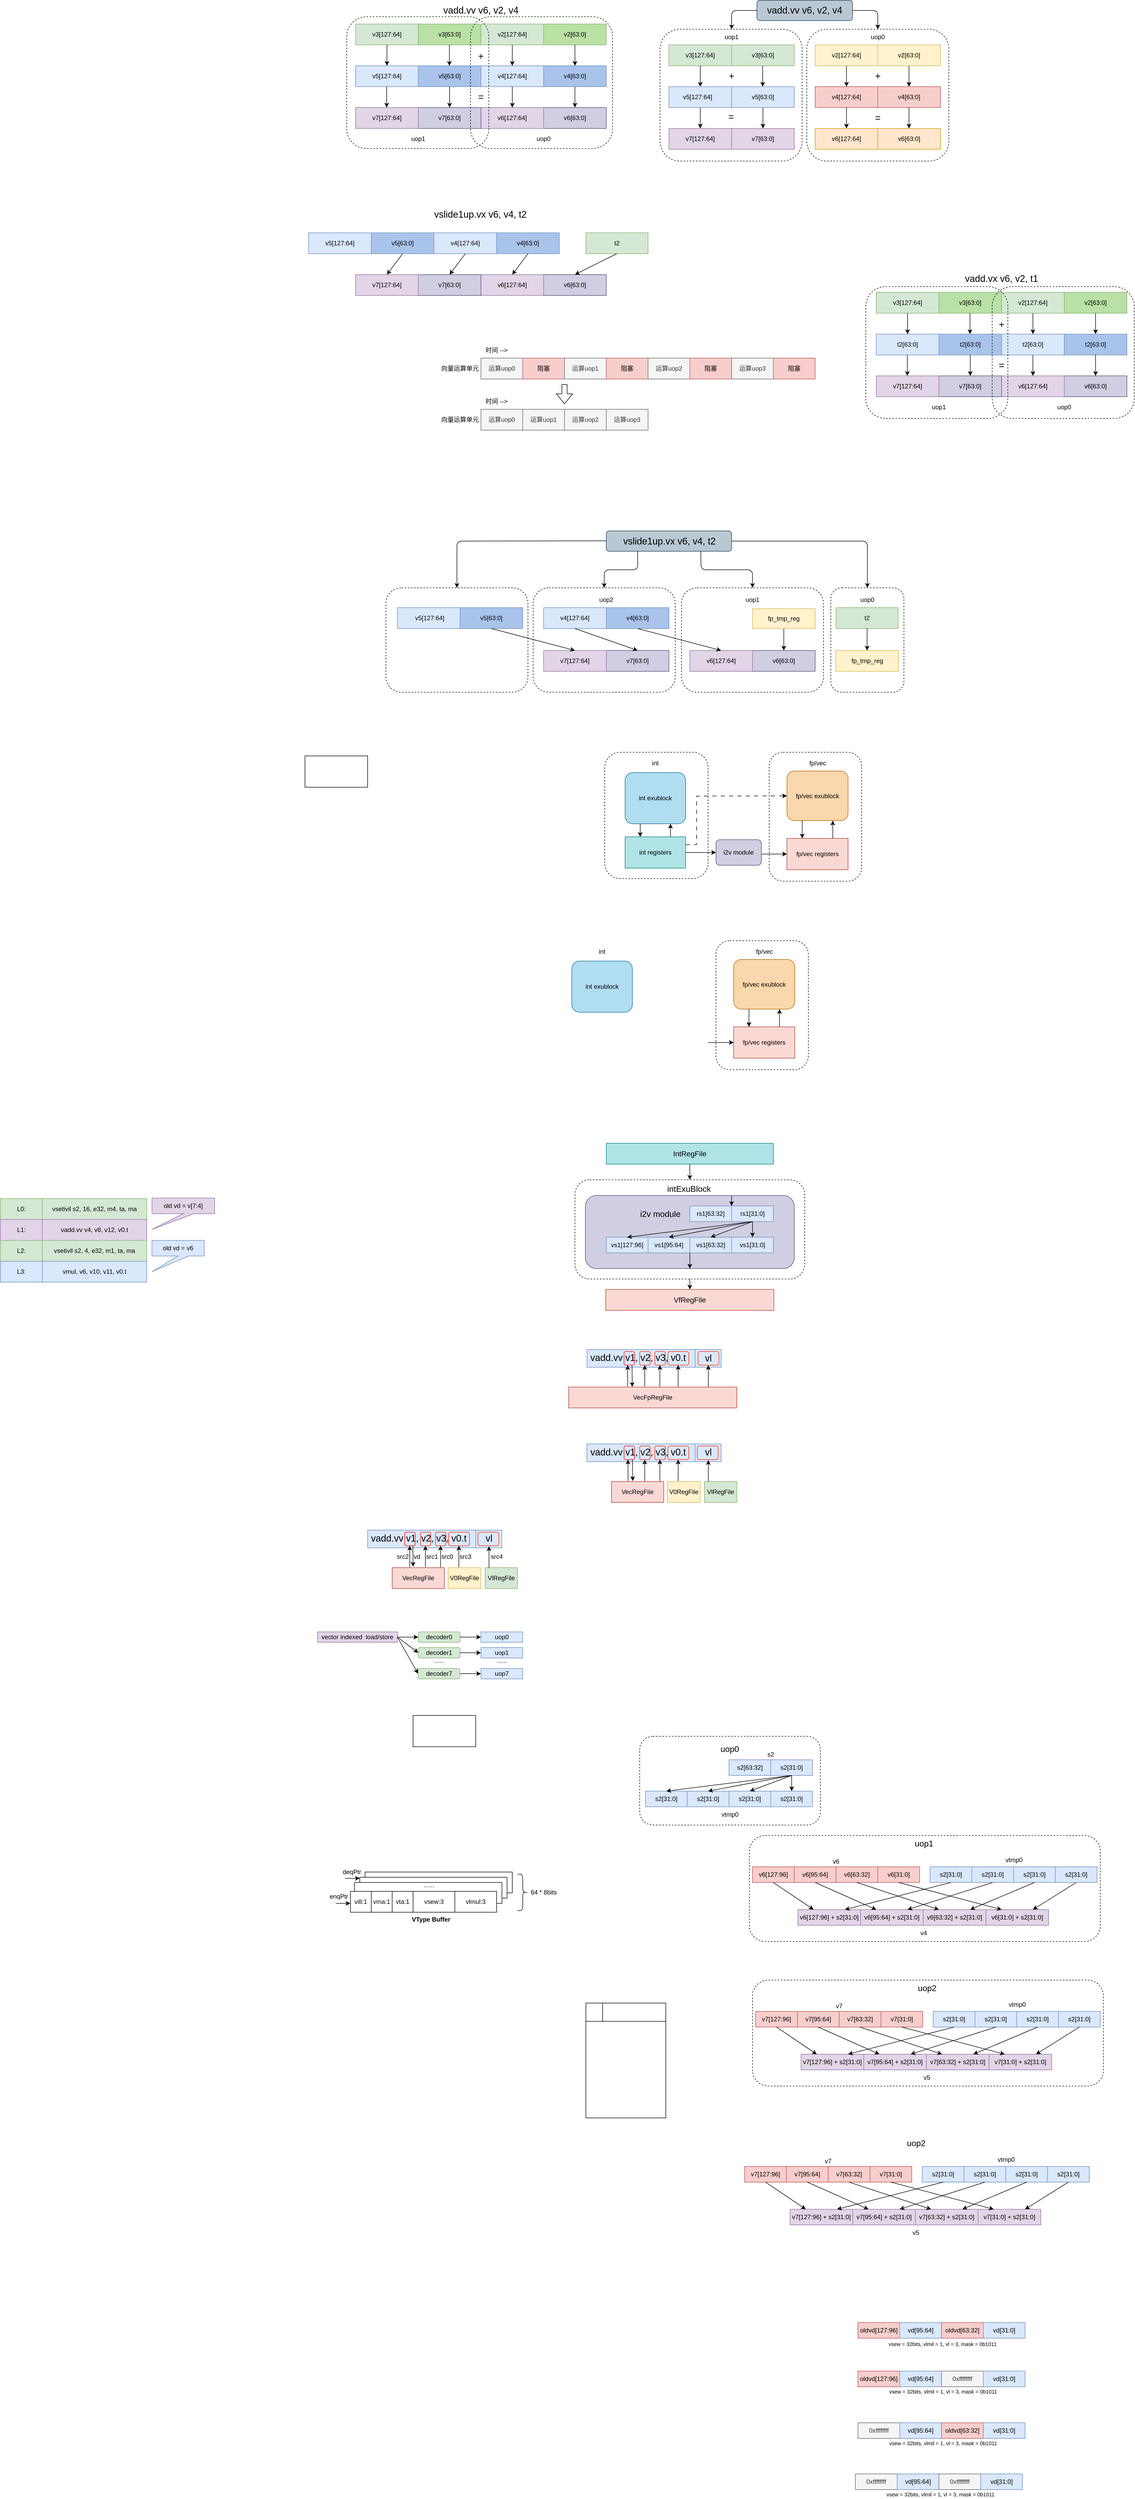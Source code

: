 <mxfile version="24.7.7">
  <diagram name="第 1 页" id="FMDYcHruHx87ImfanRCs">
    <mxGraphModel dx="1973" dy="770" grid="0" gridSize="10" guides="1" tooltips="1" connect="1" arrows="1" fold="1" page="0" pageScale="1" pageWidth="827" pageHeight="1169" math="0" shadow="0">
      <root>
        <mxCell id="0" />
        <mxCell id="1" parent="0" />
        <mxCell id="htRcjj7g0a2iQNc5H-x_-211" value="" style="rounded=1;whiteSpace=wrap;html=1;dashed=1;fillColor=none;" parent="1" vertex="1">
          <mxGeometry x="914" y="3590" width="672" height="203" as="geometry" />
        </mxCell>
        <mxCell id="htRcjj7g0a2iQNc5H-x_-210" value="" style="rounded=1;whiteSpace=wrap;html=1;dashed=1;fillColor=none;" parent="1" vertex="1">
          <mxGeometry x="704" y="3400" width="346" height="170" as="geometry" />
        </mxCell>
        <mxCell id="htRcjj7g0a2iQNc5H-x_-170" value="" style="rounded=0;whiteSpace=wrap;html=1;" parent="1" vertex="1">
          <mxGeometry x="601" y="3911" width="153" height="220" as="geometry" />
        </mxCell>
        <mxCell id="htRcjj7g0a2iQNc5H-x_-35" value="" style="rounded=0;whiteSpace=wrap;html=1;fillColor=#dae8fc;strokeColor=#6c8ebf;" parent="1" vertex="1">
          <mxGeometry x="603" y="2659" width="207" height="34" as="geometry" />
        </mxCell>
        <mxCell id="htRcjj7g0a2iQNc5H-x_-38" value="&lt;font style=&quot;font-size: 18px;&quot;&gt;vadd.vv v1, v2, v3, v0.t&lt;/font&gt;" style="text;html=1;align=center;verticalAlign=middle;whiteSpace=wrap;rounded=0;" parent="1" vertex="1">
          <mxGeometry x="606" y="2660" width="190" height="30" as="geometry" />
        </mxCell>
        <mxCell id="htRcjj7g0a2iQNc5H-x_-2" value="" style="rounded=1;whiteSpace=wrap;html=1;dashed=1;fillColor=none;" parent="1" vertex="1">
          <mxGeometry x="580" y="2334" width="440" height="190" as="geometry" />
        </mxCell>
        <mxCell id="nwcWhuCMGvPARK6hTbSf-47" value="" style="rounded=1;whiteSpace=wrap;html=1;dashed=1;" parent="1" vertex="1">
          <mxGeometry x="952" y="1515" width="177" height="247" as="geometry" />
        </mxCell>
        <mxCell id="nwcWhuCMGvPARK6hTbSf-46" value="" style="rounded=1;whiteSpace=wrap;html=1;dashed=1;" parent="1" vertex="1">
          <mxGeometry x="637" y="1515" width="198" height="242" as="geometry" />
        </mxCell>
        <mxCell id="htRcjj7g0a2iQNc5H-x_-37" value="" style="rounded=1;whiteSpace=wrap;html=1;fillStyle=auto;gradientColor=none;fillColor=none;strokeColor=#FF0000;" parent="1" vertex="1">
          <mxGeometry x="674" y="2663" width="20" height="26" as="geometry" />
        </mxCell>
        <mxCell id="shXEQwMUXTswchXLRd_X-8" value="" style="rounded=1;whiteSpace=wrap;html=1;dashed=1;" parent="1" vertex="1">
          <mxGeometry x="1070" y="1200" width="140" height="200" as="geometry" />
        </mxCell>
        <mxCell id="shXEQwMUXTswchXLRd_X-7" value="" style="rounded=1;whiteSpace=wrap;html=1;dashed=1;" parent="1" vertex="1">
          <mxGeometry x="218" y="1200" width="272" height="200" as="geometry" />
        </mxCell>
        <mxCell id="shXEQwMUXTswchXLRd_X-6" value="" style="rounded=1;whiteSpace=wrap;html=1;dashed=1;" parent="1" vertex="1">
          <mxGeometry x="500" y="1200" width="272" height="200" as="geometry" />
        </mxCell>
        <mxCell id="shXEQwMUXTswchXLRd_X-4" value="" style="rounded=1;whiteSpace=wrap;html=1;dashed=1;" parent="1" vertex="1">
          <mxGeometry x="784" y="1200" width="272" height="200" as="geometry" />
        </mxCell>
        <mxCell id="zCqq2SSyFPtlHi65_bJa-1" value="" style="rounded=1;whiteSpace=wrap;html=1;fillColor=#bac8d3;strokeColor=#23445d;" parent="1" vertex="1">
          <mxGeometry x="928.5" y="74.5" width="183" height="39" as="geometry" />
        </mxCell>
        <mxCell id="wy_IWel_Dc7Mo03PEmRR-122" value="" style="rounded=1;whiteSpace=wrap;html=1;dashed=1;fillColor=none;" parent="1" vertex="1">
          <mxGeometry x="1024" y="130" width="272" height="252.5" as="geometry" />
        </mxCell>
        <mxCell id="wy_IWel_Dc7Mo03PEmRR-105" value="" style="rounded=1;whiteSpace=wrap;html=1;dashed=1;fillColor=none;" parent="1" vertex="1">
          <mxGeometry x="743" y="130" width="272" height="252.5" as="geometry" />
        </mxCell>
        <mxCell id="cZkUHqmXnmO7Fv6U_V5v-17" value="" style="rounded=0;whiteSpace=wrap;html=1;fillColor=#B9E0A5;strokeColor=#82b366;" parent="1" vertex="1">
          <mxGeometry x="520" y="120" width="120" height="40" as="geometry" />
        </mxCell>
        <mxCell id="cZkUHqmXnmO7Fv6U_V5v-18" value="" style="rounded=0;whiteSpace=wrap;html=1;fillColor=#d5e8d4;strokeColor=#82b366;" parent="1" vertex="1">
          <mxGeometry x="400" y="120" width="120" height="40" as="geometry" />
        </mxCell>
        <mxCell id="cZkUHqmXnmO7Fv6U_V5v-19" value="" style="rounded=0;whiteSpace=wrap;html=1;fillColor=#B9E0A5;strokeColor=#82b366;" parent="1" vertex="1">
          <mxGeometry x="280" y="120" width="120" height="40" as="geometry" />
        </mxCell>
        <mxCell id="cZkUHqmXnmO7Fv6U_V5v-20" value="" style="rounded=0;whiteSpace=wrap;html=1;fillColor=#d5e8d4;strokeColor=#82b366;" parent="1" vertex="1">
          <mxGeometry x="160" y="120" width="120" height="40" as="geometry" />
        </mxCell>
        <mxCell id="cZkUHqmXnmO7Fv6U_V5v-26" value="v3[127:64]" style="text;html=1;strokeColor=none;fillColor=none;align=center;verticalAlign=middle;whiteSpace=wrap;rounded=0;" parent="1" vertex="1">
          <mxGeometry x="190" y="125" width="60" height="30" as="geometry" />
        </mxCell>
        <mxCell id="cZkUHqmXnmO7Fv6U_V5v-30" value="v3[63:0]" style="text;html=1;strokeColor=none;fillColor=none;align=center;verticalAlign=middle;whiteSpace=wrap;rounded=0;" parent="1" vertex="1">
          <mxGeometry x="310" y="125" width="60" height="30" as="geometry" />
        </mxCell>
        <mxCell id="cZkUHqmXnmO7Fv6U_V5v-32" value="v2[127:64]" style="text;html=1;strokeColor=none;fillColor=none;align=center;verticalAlign=middle;whiteSpace=wrap;rounded=0;" parent="1" vertex="1">
          <mxGeometry x="430" y="125" width="60" height="30" as="geometry" />
        </mxCell>
        <mxCell id="cZkUHqmXnmO7Fv6U_V5v-34" value="v2[63:0]" style="text;html=1;strokeColor=none;fillColor=none;align=center;verticalAlign=middle;whiteSpace=wrap;rounded=0;" parent="1" vertex="1">
          <mxGeometry x="550" y="125" width="60" height="30" as="geometry" />
        </mxCell>
        <mxCell id="cZkUHqmXnmO7Fv6U_V5v-47" value="" style="rounded=0;whiteSpace=wrap;html=1;fillColor=#A9C4EB;strokeColor=#6c8ebf;" parent="1" vertex="1">
          <mxGeometry x="520" y="200" width="120" height="40" as="geometry" />
        </mxCell>
        <mxCell id="cZkUHqmXnmO7Fv6U_V5v-48" value="" style="rounded=0;whiteSpace=wrap;html=1;fillColor=#dae8fc;strokeColor=#6c8ebf;" parent="1" vertex="1">
          <mxGeometry x="400" y="200" width="120" height="40" as="geometry" />
        </mxCell>
        <mxCell id="cZkUHqmXnmO7Fv6U_V5v-49" value="" style="rounded=0;whiteSpace=wrap;html=1;fillColor=#A9C4EB;strokeColor=#6c8ebf;" parent="1" vertex="1">
          <mxGeometry x="280" y="200" width="120" height="40" as="geometry" />
        </mxCell>
        <mxCell id="cZkUHqmXnmO7Fv6U_V5v-50" value="" style="rounded=0;whiteSpace=wrap;html=1;fillColor=#dae8fc;strokeColor=#6c8ebf;" parent="1" vertex="1">
          <mxGeometry x="160" y="200" width="120" height="40" as="geometry" />
        </mxCell>
        <mxCell id="cZkUHqmXnmO7Fv6U_V5v-51" value="v5[127:64]" style="text;html=1;strokeColor=none;fillColor=none;align=center;verticalAlign=middle;whiteSpace=wrap;rounded=0;" parent="1" vertex="1">
          <mxGeometry x="190" y="205" width="60" height="30" as="geometry" />
        </mxCell>
        <mxCell id="cZkUHqmXnmO7Fv6U_V5v-52" value="v5[63:0]" style="text;html=1;strokeColor=none;fillColor=none;align=center;verticalAlign=middle;whiteSpace=wrap;rounded=0;" parent="1" vertex="1">
          <mxGeometry x="310" y="205" width="60" height="30" as="geometry" />
        </mxCell>
        <mxCell id="cZkUHqmXnmO7Fv6U_V5v-53" value="v4[127:64]" style="text;html=1;strokeColor=none;fillColor=none;align=center;verticalAlign=middle;whiteSpace=wrap;rounded=0;" parent="1" vertex="1">
          <mxGeometry x="430" y="205" width="60" height="30" as="geometry" />
        </mxCell>
        <mxCell id="cZkUHqmXnmO7Fv6U_V5v-54" value="v4[63:0]" style="text;html=1;strokeColor=none;fillColor=none;align=center;verticalAlign=middle;whiteSpace=wrap;rounded=0;" parent="1" vertex="1">
          <mxGeometry x="550" y="205" width="60" height="30" as="geometry" />
        </mxCell>
        <mxCell id="cZkUHqmXnmO7Fv6U_V5v-55" value="" style="rounded=0;whiteSpace=wrap;html=1;fillColor=#d0cee2;strokeColor=#56517e;" parent="1" vertex="1">
          <mxGeometry x="400" y="280" width="240" height="40" as="geometry" />
        </mxCell>
        <mxCell id="cZkUHqmXnmO7Fv6U_V5v-56" value="" style="rounded=0;whiteSpace=wrap;html=1;fillColor=#e1d5e7;strokeColor=#9673a6;" parent="1" vertex="1">
          <mxGeometry x="400" y="280" width="120" height="40" as="geometry" />
        </mxCell>
        <mxCell id="cZkUHqmXnmO7Fv6U_V5v-57" value="" style="rounded=0;whiteSpace=wrap;html=1;fillColor=#d0cee2;strokeColor=#56517e;" parent="1" vertex="1">
          <mxGeometry x="280" y="280" width="120" height="40" as="geometry" />
        </mxCell>
        <mxCell id="cZkUHqmXnmO7Fv6U_V5v-58" value="" style="rounded=0;whiteSpace=wrap;html=1;fillColor=#e1d5e7;strokeColor=#9673a6;" parent="1" vertex="1">
          <mxGeometry x="160" y="280" width="120" height="40" as="geometry" />
        </mxCell>
        <mxCell id="cZkUHqmXnmO7Fv6U_V5v-59" value="v7[127:64]" style="text;html=1;strokeColor=none;fillColor=none;align=center;verticalAlign=middle;whiteSpace=wrap;rounded=0;" parent="1" vertex="1">
          <mxGeometry x="190" y="285" width="60" height="30" as="geometry" />
        </mxCell>
        <mxCell id="cZkUHqmXnmO7Fv6U_V5v-60" value="v7[63:0]" style="text;html=1;strokeColor=none;fillColor=none;align=center;verticalAlign=middle;whiteSpace=wrap;rounded=0;" parent="1" vertex="1">
          <mxGeometry x="310" y="285" width="60" height="30" as="geometry" />
        </mxCell>
        <mxCell id="cZkUHqmXnmO7Fv6U_V5v-61" value="v6[127:64]" style="text;html=1;strokeColor=none;fillColor=none;align=center;verticalAlign=middle;whiteSpace=wrap;rounded=0;" parent="1" vertex="1">
          <mxGeometry x="430" y="285" width="60" height="30" as="geometry" />
        </mxCell>
        <mxCell id="cZkUHqmXnmO7Fv6U_V5v-62" value="v6[63:0]" style="text;html=1;strokeColor=none;fillColor=none;align=center;verticalAlign=middle;whiteSpace=wrap;rounded=0;" parent="1" vertex="1">
          <mxGeometry x="550" y="285" width="60" height="30" as="geometry" />
        </mxCell>
        <mxCell id="wy_IWel_Dc7Mo03PEmRR-1" value="&lt;font style=&quot;font-size: 18px;&quot;&gt;+&lt;/font&gt;" style="text;html=1;strokeColor=none;fillColor=none;align=center;verticalAlign=middle;whiteSpace=wrap;rounded=0;" parent="1" vertex="1">
          <mxGeometry x="370" y="167" width="60" height="30" as="geometry" />
        </mxCell>
        <mxCell id="wy_IWel_Dc7Mo03PEmRR-2" value="&lt;font style=&quot;font-size: 18px;&quot;&gt;=&lt;/font&gt;" style="text;html=1;strokeColor=none;fillColor=none;align=center;verticalAlign=middle;whiteSpace=wrap;rounded=0;" parent="1" vertex="1">
          <mxGeometry x="370" y="245" width="60" height="30" as="geometry" />
        </mxCell>
        <mxCell id="wy_IWel_Dc7Mo03PEmRR-4" value="&lt;font style=&quot;font-size: 18px;&quot;&gt;vadd.vv v6, v2, v4&lt;/font&gt;" style="text;html=1;strokeColor=none;fillColor=none;align=center;verticalAlign=middle;whiteSpace=wrap;rounded=0;" parent="1" vertex="1">
          <mxGeometry x="310" y="79" width="180" height="30" as="geometry" />
        </mxCell>
        <mxCell id="wy_IWel_Dc7Mo03PEmRR-19" value="" style="endArrow=classic;html=1;rounded=0;exitX=0.5;exitY=1;exitDx=0;exitDy=0;" parent="1" source="cZkUHqmXnmO7Fv6U_V5v-20" edge="1">
          <mxGeometry width="50" height="50" relative="1" as="geometry">
            <mxPoint x="800" y="610" as="sourcePoint" />
            <mxPoint x="220" y="200" as="targetPoint" />
          </mxGeometry>
        </mxCell>
        <mxCell id="wy_IWel_Dc7Mo03PEmRR-20" value="" style="endArrow=classic;html=1;rounded=0;exitX=0.5;exitY=1;exitDx=0;exitDy=0;" parent="1" edge="1">
          <mxGeometry width="50" height="50" relative="1" as="geometry">
            <mxPoint x="219.5" y="240" as="sourcePoint" />
            <mxPoint x="219.5" y="280" as="targetPoint" />
          </mxGeometry>
        </mxCell>
        <mxCell id="wy_IWel_Dc7Mo03PEmRR-21" value="" style="endArrow=classic;html=1;rounded=0;exitX=0.5;exitY=1;exitDx=0;exitDy=0;" parent="1" edge="1">
          <mxGeometry width="50" height="50" relative="1" as="geometry">
            <mxPoint x="339.5" y="160" as="sourcePoint" />
            <mxPoint x="339.5" y="200" as="targetPoint" />
          </mxGeometry>
        </mxCell>
        <mxCell id="wy_IWel_Dc7Mo03PEmRR-24" value="" style="endArrow=classic;html=1;rounded=0;exitX=0.5;exitY=1;exitDx=0;exitDy=0;entryX=0.5;entryY=0;entryDx=0;entryDy=0;" parent="1" source="cZkUHqmXnmO7Fv6U_V5v-49" target="cZkUHqmXnmO7Fv6U_V5v-57" edge="1">
          <mxGeometry width="50" height="50" relative="1" as="geometry">
            <mxPoint x="260" y="200" as="sourcePoint" />
            <mxPoint x="260" y="240" as="targetPoint" />
          </mxGeometry>
        </mxCell>
        <mxCell id="wy_IWel_Dc7Mo03PEmRR-25" value="" style="endArrow=classic;html=1;rounded=0;exitX=0.5;exitY=1;exitDx=0;exitDy=0;entryX=0.5;entryY=0;entryDx=0;entryDy=0;" parent="1" source="cZkUHqmXnmO7Fv6U_V5v-18" target="cZkUHqmXnmO7Fv6U_V5v-48" edge="1">
          <mxGeometry width="50" height="50" relative="1" as="geometry">
            <mxPoint x="349.5" y="170" as="sourcePoint" />
            <mxPoint x="349.5" y="210" as="targetPoint" />
          </mxGeometry>
        </mxCell>
        <mxCell id="wy_IWel_Dc7Mo03PEmRR-26" value="" style="endArrow=classic;html=1;rounded=0;exitX=0.5;exitY=1;exitDx=0;exitDy=0;entryX=0.5;entryY=0;entryDx=0;entryDy=0;" parent="1" source="cZkUHqmXnmO7Fv6U_V5v-17" target="cZkUHqmXnmO7Fv6U_V5v-47" edge="1">
          <mxGeometry width="50" height="50" relative="1" as="geometry">
            <mxPoint x="470" y="170" as="sourcePoint" />
            <mxPoint x="470" y="210" as="targetPoint" />
          </mxGeometry>
        </mxCell>
        <mxCell id="wy_IWel_Dc7Mo03PEmRR-27" value="" style="endArrow=classic;html=1;rounded=0;exitX=0.5;exitY=1;exitDx=0;exitDy=0;entryX=0.5;entryY=0;entryDx=0;entryDy=0;" parent="1" source="cZkUHqmXnmO7Fv6U_V5v-48" target="cZkUHqmXnmO7Fv6U_V5v-56" edge="1">
          <mxGeometry width="50" height="50" relative="1" as="geometry">
            <mxPoint x="590" y="170" as="sourcePoint" />
            <mxPoint x="590" y="210" as="targetPoint" />
          </mxGeometry>
        </mxCell>
        <mxCell id="wy_IWel_Dc7Mo03PEmRR-28" value="" style="endArrow=classic;html=1;rounded=0;exitX=0.5;exitY=1;exitDx=0;exitDy=0;entryX=0.75;entryY=0;entryDx=0;entryDy=0;" parent="1" source="cZkUHqmXnmO7Fv6U_V5v-47" target="cZkUHqmXnmO7Fv6U_V5v-55" edge="1">
          <mxGeometry width="50" height="50" relative="1" as="geometry">
            <mxPoint x="470" y="245" as="sourcePoint" />
            <mxPoint x="470" y="290" as="targetPoint" />
          </mxGeometry>
        </mxCell>
        <mxCell id="wy_IWel_Dc7Mo03PEmRR-37" value="" style="rounded=0;whiteSpace=wrap;html=1;fillColor=#A9C4EB;strokeColor=#6c8ebf;" parent="1" vertex="1">
          <mxGeometry x="430" y="520" width="120" height="40" as="geometry" />
        </mxCell>
        <mxCell id="wy_IWel_Dc7Mo03PEmRR-38" value="" style="rounded=0;whiteSpace=wrap;html=1;fillColor=#dae8fc;strokeColor=#6c8ebf;" parent="1" vertex="1">
          <mxGeometry x="310" y="520" width="120" height="40" as="geometry" />
        </mxCell>
        <mxCell id="wy_IWel_Dc7Mo03PEmRR-39" value="" style="rounded=0;whiteSpace=wrap;html=1;fillColor=#A9C4EB;strokeColor=#6c8ebf;" parent="1" vertex="1">
          <mxGeometry x="190" y="520" width="120" height="40" as="geometry" />
        </mxCell>
        <mxCell id="wy_IWel_Dc7Mo03PEmRR-40" value="" style="rounded=0;whiteSpace=wrap;html=1;fillColor=#dae8fc;strokeColor=#6c8ebf;" parent="1" vertex="1">
          <mxGeometry x="70" y="520" width="120" height="40" as="geometry" />
        </mxCell>
        <mxCell id="wy_IWel_Dc7Mo03PEmRR-41" value="v5[127:64]" style="text;html=1;strokeColor=none;fillColor=none;align=center;verticalAlign=middle;whiteSpace=wrap;rounded=0;" parent="1" vertex="1">
          <mxGeometry x="100" y="525" width="60" height="30" as="geometry" />
        </mxCell>
        <mxCell id="wy_IWel_Dc7Mo03PEmRR-42" value="v5[63:0]" style="text;html=1;strokeColor=none;fillColor=none;align=center;verticalAlign=middle;whiteSpace=wrap;rounded=0;" parent="1" vertex="1">
          <mxGeometry x="220" y="525" width="60" height="30" as="geometry" />
        </mxCell>
        <mxCell id="wy_IWel_Dc7Mo03PEmRR-43" value="v4[127:64]" style="text;html=1;strokeColor=none;fillColor=none;align=center;verticalAlign=middle;whiteSpace=wrap;rounded=0;" parent="1" vertex="1">
          <mxGeometry x="340" y="525" width="60" height="30" as="geometry" />
        </mxCell>
        <mxCell id="wy_IWel_Dc7Mo03PEmRR-44" value="v4[63:0]" style="text;html=1;strokeColor=none;fillColor=none;align=center;verticalAlign=middle;whiteSpace=wrap;rounded=0;" parent="1" vertex="1">
          <mxGeometry x="460" y="525" width="60" height="30" as="geometry" />
        </mxCell>
        <mxCell id="wy_IWel_Dc7Mo03PEmRR-45" value="" style="rounded=0;whiteSpace=wrap;html=1;fillColor=#d0cee2;strokeColor=#56517e;" parent="1" vertex="1">
          <mxGeometry x="400" y="600" width="240" height="40" as="geometry" />
        </mxCell>
        <mxCell id="wy_IWel_Dc7Mo03PEmRR-46" value="" style="rounded=0;whiteSpace=wrap;html=1;fillColor=#e1d5e7;strokeColor=#9673a6;" parent="1" vertex="1">
          <mxGeometry x="400" y="600" width="120" height="40" as="geometry" />
        </mxCell>
        <mxCell id="wy_IWel_Dc7Mo03PEmRR-47" value="" style="rounded=0;whiteSpace=wrap;html=1;fillColor=#d0cee2;strokeColor=#56517e;" parent="1" vertex="1">
          <mxGeometry x="280" y="600" width="120" height="40" as="geometry" />
        </mxCell>
        <mxCell id="wy_IWel_Dc7Mo03PEmRR-48" value="" style="rounded=0;whiteSpace=wrap;html=1;fillColor=#e1d5e7;strokeColor=#9673a6;" parent="1" vertex="1">
          <mxGeometry x="160" y="600" width="120" height="40" as="geometry" />
        </mxCell>
        <mxCell id="wy_IWel_Dc7Mo03PEmRR-49" value="v7[127:64]" style="text;html=1;strokeColor=none;fillColor=none;align=center;verticalAlign=middle;whiteSpace=wrap;rounded=0;" parent="1" vertex="1">
          <mxGeometry x="190" y="605" width="60" height="30" as="geometry" />
        </mxCell>
        <mxCell id="wy_IWel_Dc7Mo03PEmRR-50" value="v7[63:0]" style="text;html=1;strokeColor=none;fillColor=none;align=center;verticalAlign=middle;whiteSpace=wrap;rounded=0;" parent="1" vertex="1">
          <mxGeometry x="310" y="605" width="60" height="30" as="geometry" />
        </mxCell>
        <mxCell id="wy_IWel_Dc7Mo03PEmRR-51" value="v6[127:64]" style="text;html=1;strokeColor=none;fillColor=none;align=center;verticalAlign=middle;whiteSpace=wrap;rounded=0;" parent="1" vertex="1">
          <mxGeometry x="430" y="605" width="60" height="30" as="geometry" />
        </mxCell>
        <mxCell id="wy_IWel_Dc7Mo03PEmRR-52" value="v6[63:0]" style="text;html=1;strokeColor=none;fillColor=none;align=center;verticalAlign=middle;whiteSpace=wrap;rounded=0;" parent="1" vertex="1">
          <mxGeometry x="550" y="605" width="60" height="30" as="geometry" />
        </mxCell>
        <mxCell id="wy_IWel_Dc7Mo03PEmRR-55" value="&lt;font style=&quot;font-size: 18px;&quot;&gt;vslide1up.vx v6, v4, t2&lt;/font&gt;" style="text;html=1;strokeColor=none;fillColor=none;align=center;verticalAlign=middle;whiteSpace=wrap;rounded=0;" parent="1" vertex="1">
          <mxGeometry x="280" y="470" width="238" height="30" as="geometry" />
        </mxCell>
        <mxCell id="wy_IWel_Dc7Mo03PEmRR-59" value="" style="endArrow=classic;html=1;rounded=0;exitX=0.5;exitY=1;exitDx=0;exitDy=0;entryX=0.5;entryY=0;entryDx=0;entryDy=0;" parent="1" source="wy_IWel_Dc7Mo03PEmRR-39" target="wy_IWel_Dc7Mo03PEmRR-48" edge="1">
          <mxGeometry width="50" height="50" relative="1" as="geometry">
            <mxPoint x="260" y="520" as="sourcePoint" />
            <mxPoint x="260" y="560" as="targetPoint" />
          </mxGeometry>
        </mxCell>
        <mxCell id="wy_IWel_Dc7Mo03PEmRR-62" value="" style="endArrow=classic;html=1;rounded=0;exitX=0.5;exitY=1;exitDx=0;exitDy=0;entryX=0.5;entryY=0;entryDx=0;entryDy=0;" parent="1" source="wy_IWel_Dc7Mo03PEmRR-38" target="wy_IWel_Dc7Mo03PEmRR-47" edge="1">
          <mxGeometry width="50" height="50" relative="1" as="geometry">
            <mxPoint x="590" y="490" as="sourcePoint" />
            <mxPoint x="590" y="530" as="targetPoint" />
          </mxGeometry>
        </mxCell>
        <mxCell id="wy_IWel_Dc7Mo03PEmRR-63" value="" style="endArrow=classic;html=1;rounded=0;exitX=0.5;exitY=1;exitDx=0;exitDy=0;entryX=0.5;entryY=0;entryDx=0;entryDy=0;" parent="1" source="wy_IWel_Dc7Mo03PEmRR-37" target="wy_IWel_Dc7Mo03PEmRR-46" edge="1">
          <mxGeometry width="50" height="50" relative="1" as="geometry">
            <mxPoint x="470" y="565" as="sourcePoint" />
            <mxPoint x="470" y="610" as="targetPoint" />
          </mxGeometry>
        </mxCell>
        <mxCell id="wy_IWel_Dc7Mo03PEmRR-66" value="t2" style="rounded=0;whiteSpace=wrap;html=1;fillColor=#d5e8d4;strokeColor=#82b366;" parent="1" vertex="1">
          <mxGeometry x="601" y="520" width="119" height="40" as="geometry" />
        </mxCell>
        <mxCell id="wy_IWel_Dc7Mo03PEmRR-67" value="" style="endArrow=classic;html=1;rounded=0;entryX=0.75;entryY=0;entryDx=0;entryDy=0;" parent="1" target="wy_IWel_Dc7Mo03PEmRR-45" edge="1">
          <mxGeometry width="50" height="50" relative="1" as="geometry">
            <mxPoint x="660" y="560" as="sourcePoint" />
            <mxPoint x="420" y="390" as="targetPoint" />
          </mxGeometry>
        </mxCell>
        <mxCell id="wy_IWel_Dc7Mo03PEmRR-68" value="" style="rounded=0;whiteSpace=wrap;html=1;fillColor=#fff2cc;strokeColor=#d6b656;" parent="1" vertex="1">
          <mxGeometry x="1160" y="160" width="120" height="40" as="geometry" />
        </mxCell>
        <mxCell id="wy_IWel_Dc7Mo03PEmRR-69" value="" style="rounded=0;whiteSpace=wrap;html=1;fillColor=#fff2cc;strokeColor=#d6b656;" parent="1" vertex="1">
          <mxGeometry x="1040" y="160" width="120" height="40" as="geometry" />
        </mxCell>
        <mxCell id="wy_IWel_Dc7Mo03PEmRR-70" value="" style="rounded=0;whiteSpace=wrap;html=1;fillColor=#d5e8d4;strokeColor=#82b366;" parent="1" vertex="1">
          <mxGeometry x="880" y="160" width="120" height="40" as="geometry" />
        </mxCell>
        <mxCell id="wy_IWel_Dc7Mo03PEmRR-71" value="" style="rounded=0;whiteSpace=wrap;html=1;fillColor=#d5e8d4;strokeColor=#82b366;" parent="1" vertex="1">
          <mxGeometry x="760" y="160" width="120" height="40" as="geometry" />
        </mxCell>
        <mxCell id="wy_IWel_Dc7Mo03PEmRR-72" value="v3[127:64]" style="text;html=1;strokeColor=none;fillColor=none;align=center;verticalAlign=middle;whiteSpace=wrap;rounded=0;" parent="1" vertex="1">
          <mxGeometry x="790" y="165" width="60" height="30" as="geometry" />
        </mxCell>
        <mxCell id="wy_IWel_Dc7Mo03PEmRR-73" value="v3[63:0]" style="text;html=1;strokeColor=none;fillColor=none;align=center;verticalAlign=middle;whiteSpace=wrap;rounded=0;" parent="1" vertex="1">
          <mxGeometry x="910" y="165" width="60" height="30" as="geometry" />
        </mxCell>
        <mxCell id="wy_IWel_Dc7Mo03PEmRR-74" value="v2[127:64]" style="text;html=1;strokeColor=none;fillColor=none;align=center;verticalAlign=middle;whiteSpace=wrap;rounded=0;" parent="1" vertex="1">
          <mxGeometry x="1070" y="165" width="60" height="30" as="geometry" />
        </mxCell>
        <mxCell id="wy_IWel_Dc7Mo03PEmRR-75" value="v2[63:0]" style="text;html=1;strokeColor=none;fillColor=none;align=center;verticalAlign=middle;whiteSpace=wrap;rounded=0;" parent="1" vertex="1">
          <mxGeometry x="1190" y="165" width="60" height="30" as="geometry" />
        </mxCell>
        <mxCell id="wy_IWel_Dc7Mo03PEmRR-76" value="" style="rounded=0;whiteSpace=wrap;html=1;fillColor=#f8cecc;strokeColor=#b85450;" parent="1" vertex="1">
          <mxGeometry x="1160" y="240" width="120" height="40" as="geometry" />
        </mxCell>
        <mxCell id="wy_IWel_Dc7Mo03PEmRR-77" value="" style="rounded=0;whiteSpace=wrap;html=1;fillColor=#f8cecc;strokeColor=#b85450;" parent="1" vertex="1">
          <mxGeometry x="1040" y="240" width="120" height="40" as="geometry" />
        </mxCell>
        <mxCell id="wy_IWel_Dc7Mo03PEmRR-78" value="" style="rounded=0;whiteSpace=wrap;html=1;fillColor=#dae8fc;strokeColor=#6c8ebf;" parent="1" vertex="1">
          <mxGeometry x="880" y="240" width="120" height="40" as="geometry" />
        </mxCell>
        <mxCell id="wy_IWel_Dc7Mo03PEmRR-79" value="" style="rounded=0;whiteSpace=wrap;html=1;fillColor=#dae8fc;strokeColor=#6c8ebf;" parent="1" vertex="1">
          <mxGeometry x="760" y="240" width="120" height="40" as="geometry" />
        </mxCell>
        <mxCell id="wy_IWel_Dc7Mo03PEmRR-80" value="v5[127:64]" style="text;html=1;strokeColor=none;fillColor=none;align=center;verticalAlign=middle;whiteSpace=wrap;rounded=0;" parent="1" vertex="1">
          <mxGeometry x="785" y="245" width="60" height="30" as="geometry" />
        </mxCell>
        <mxCell id="wy_IWel_Dc7Mo03PEmRR-81" value="v5[63:0]" style="text;html=1;strokeColor=none;fillColor=none;align=center;verticalAlign=middle;whiteSpace=wrap;rounded=0;" parent="1" vertex="1">
          <mxGeometry x="910" y="245" width="60" height="30" as="geometry" />
        </mxCell>
        <mxCell id="wy_IWel_Dc7Mo03PEmRR-82" value="v4[127:64]" style="text;html=1;strokeColor=none;fillColor=none;align=center;verticalAlign=middle;whiteSpace=wrap;rounded=0;" parent="1" vertex="1">
          <mxGeometry x="1070" y="247.5" width="60" height="25" as="geometry" />
        </mxCell>
        <mxCell id="wy_IWel_Dc7Mo03PEmRR-83" value="v4[63:0]" style="text;html=1;strokeColor=none;fillColor=none;align=center;verticalAlign=middle;whiteSpace=wrap;rounded=0;" parent="1" vertex="1">
          <mxGeometry x="1190" y="245" width="60" height="30" as="geometry" />
        </mxCell>
        <mxCell id="wy_IWel_Dc7Mo03PEmRR-84" value="" style="rounded=0;whiteSpace=wrap;html=1;fillColor=#ffe6cc;strokeColor=#d79b00;" parent="1" vertex="1">
          <mxGeometry x="1160" y="320" width="120" height="40" as="geometry" />
        </mxCell>
        <mxCell id="wy_IWel_Dc7Mo03PEmRR-85" value="" style="rounded=0;whiteSpace=wrap;html=1;fillColor=#ffe6cc;strokeColor=#d79b00;" parent="1" vertex="1">
          <mxGeometry x="1040" y="320" width="120" height="40" as="geometry" />
        </mxCell>
        <mxCell id="wy_IWel_Dc7Mo03PEmRR-86" value="" style="rounded=0;whiteSpace=wrap;html=1;fillColor=#e1d5e7;strokeColor=#9673a6;" parent="1" vertex="1">
          <mxGeometry x="880" y="320" width="120" height="40" as="geometry" />
        </mxCell>
        <mxCell id="wy_IWel_Dc7Mo03PEmRR-87" value="" style="rounded=0;whiteSpace=wrap;html=1;fillColor=#e1d5e7;strokeColor=#9673a6;" parent="1" vertex="1">
          <mxGeometry x="760" y="320" width="120" height="40" as="geometry" />
        </mxCell>
        <mxCell id="wy_IWel_Dc7Mo03PEmRR-88" value="v7[127:64]" style="text;html=1;strokeColor=none;fillColor=none;align=center;verticalAlign=middle;whiteSpace=wrap;rounded=0;" parent="1" vertex="1">
          <mxGeometry x="790" y="325" width="60" height="30" as="geometry" />
        </mxCell>
        <mxCell id="wy_IWel_Dc7Mo03PEmRR-89" value="v7[63:0]" style="text;html=1;strokeColor=none;fillColor=none;align=center;verticalAlign=middle;whiteSpace=wrap;rounded=0;" parent="1" vertex="1">
          <mxGeometry x="910" y="325" width="60" height="30" as="geometry" />
        </mxCell>
        <mxCell id="wy_IWel_Dc7Mo03PEmRR-90" value="v6[127:64]" style="text;html=1;strokeColor=none;fillColor=none;align=center;verticalAlign=middle;whiteSpace=wrap;rounded=0;" parent="1" vertex="1">
          <mxGeometry x="1070" y="325" width="60" height="30" as="geometry" />
        </mxCell>
        <mxCell id="wy_IWel_Dc7Mo03PEmRR-91" value="v6[63:0]" style="text;html=1;strokeColor=none;fillColor=none;align=center;verticalAlign=middle;whiteSpace=wrap;rounded=0;" parent="1" vertex="1">
          <mxGeometry x="1190" y="325" width="60" height="30" as="geometry" />
        </mxCell>
        <mxCell id="wy_IWel_Dc7Mo03PEmRR-94" value="&lt;font style=&quot;font-size: 18px;&quot;&gt;vadd.vv v6, v2, v4&lt;/font&gt;" style="text;html=1;strokeColor=none;fillColor=none;align=center;verticalAlign=middle;whiteSpace=wrap;rounded=0;" parent="1" vertex="1">
          <mxGeometry x="930" y="79" width="180" height="30" as="geometry" />
        </mxCell>
        <mxCell id="wy_IWel_Dc7Mo03PEmRR-95" value="" style="endArrow=classic;html=1;rounded=0;exitX=0.5;exitY=1;exitDx=0;exitDy=0;entryX=0.5;entryY=0;entryDx=0;entryDy=0;" parent="1" source="wy_IWel_Dc7Mo03PEmRR-71" target="wy_IWel_Dc7Mo03PEmRR-79" edge="1">
          <mxGeometry width="50" height="50" relative="1" as="geometry">
            <mxPoint x="1360" y="650" as="sourcePoint" />
            <mxPoint x="780" y="240" as="targetPoint" />
          </mxGeometry>
        </mxCell>
        <mxCell id="wy_IWel_Dc7Mo03PEmRR-96" value="" style="endArrow=classic;html=1;rounded=0;exitX=0.5;exitY=1;exitDx=0;exitDy=0;entryX=0.5;entryY=0;entryDx=0;entryDy=0;" parent="1" source="wy_IWel_Dc7Mo03PEmRR-79" target="wy_IWel_Dc7Mo03PEmRR-87" edge="1">
          <mxGeometry width="50" height="50" relative="1" as="geometry">
            <mxPoint x="779.5" y="280" as="sourcePoint" />
            <mxPoint x="779.5" y="320" as="targetPoint" />
          </mxGeometry>
        </mxCell>
        <mxCell id="wy_IWel_Dc7Mo03PEmRR-97" value="" style="endArrow=classic;html=1;rounded=0;exitX=0.5;exitY=1;exitDx=0;exitDy=0;" parent="1" edge="1">
          <mxGeometry width="50" height="50" relative="1" as="geometry">
            <mxPoint x="939.5" y="200" as="sourcePoint" />
            <mxPoint x="939.5" y="240" as="targetPoint" />
          </mxGeometry>
        </mxCell>
        <mxCell id="wy_IWel_Dc7Mo03PEmRR-98" value="" style="endArrow=classic;html=1;rounded=0;exitX=0.5;exitY=1;exitDx=0;exitDy=0;entryX=0.5;entryY=0;entryDx=0;entryDy=0;" parent="1" source="wy_IWel_Dc7Mo03PEmRR-78" target="wy_IWel_Dc7Mo03PEmRR-86" edge="1">
          <mxGeometry width="50" height="50" relative="1" as="geometry">
            <mxPoint x="860" y="240" as="sourcePoint" />
            <mxPoint x="860" y="280" as="targetPoint" />
          </mxGeometry>
        </mxCell>
        <mxCell id="wy_IWel_Dc7Mo03PEmRR-99" value="" style="endArrow=classic;html=1;rounded=0;exitX=0.5;exitY=1;exitDx=0;exitDy=0;entryX=0.5;entryY=0;entryDx=0;entryDy=0;" parent="1" source="wy_IWel_Dc7Mo03PEmRR-69" target="wy_IWel_Dc7Mo03PEmRR-77" edge="1">
          <mxGeometry width="50" height="50" relative="1" as="geometry">
            <mxPoint x="989.5" y="210" as="sourcePoint" />
            <mxPoint x="989.5" y="250" as="targetPoint" />
          </mxGeometry>
        </mxCell>
        <mxCell id="wy_IWel_Dc7Mo03PEmRR-100" value="" style="endArrow=classic;html=1;rounded=0;exitX=0.5;exitY=1;exitDx=0;exitDy=0;entryX=0.5;entryY=0;entryDx=0;entryDy=0;" parent="1" edge="1">
          <mxGeometry width="50" height="50" relative="1" as="geometry">
            <mxPoint x="1219.71" y="200" as="sourcePoint" />
            <mxPoint x="1219.71" y="240" as="targetPoint" />
          </mxGeometry>
        </mxCell>
        <mxCell id="wy_IWel_Dc7Mo03PEmRR-101" value="" style="endArrow=classic;html=1;rounded=0;exitX=0.5;exitY=1;exitDx=0;exitDy=0;entryX=0.5;entryY=0;entryDx=0;entryDy=0;" parent="1" source="wy_IWel_Dc7Mo03PEmRR-77" target="wy_IWel_Dc7Mo03PEmRR-85" edge="1">
          <mxGeometry width="50" height="50" relative="1" as="geometry">
            <mxPoint x="1230" y="210" as="sourcePoint" />
            <mxPoint x="1230" y="250" as="targetPoint" />
          </mxGeometry>
        </mxCell>
        <mxCell id="wy_IWel_Dc7Mo03PEmRR-102" value="" style="endArrow=classic;html=1;rounded=0;exitX=0.5;exitY=1;exitDx=0;exitDy=0;entryX=0.75;entryY=0;entryDx=0;entryDy=0;" parent="1" edge="1">
          <mxGeometry width="50" height="50" relative="1" as="geometry">
            <mxPoint x="1219.71" y="280" as="sourcePoint" />
            <mxPoint x="1219.71" y="320" as="targetPoint" />
          </mxGeometry>
        </mxCell>
        <mxCell id="wy_IWel_Dc7Mo03PEmRR-109" value="uop1" style="text;html=1;strokeColor=none;fillColor=none;align=center;verticalAlign=middle;whiteSpace=wrap;rounded=0;" parent="1" vertex="1">
          <mxGeometry x="850" y="130" width="60" height="30" as="geometry" />
        </mxCell>
        <mxCell id="wy_IWel_Dc7Mo03PEmRR-111" value="uop0" style="text;html=1;strokeColor=none;fillColor=none;align=center;verticalAlign=middle;whiteSpace=wrap;rounded=0;" parent="1" vertex="1">
          <mxGeometry x="1130" y="130" width="60" height="30" as="geometry" />
        </mxCell>
        <mxCell id="wy_IWel_Dc7Mo03PEmRR-112" value="&lt;font style=&quot;font-size: 18px;&quot;&gt;+&lt;/font&gt;" style="text;html=1;strokeColor=none;fillColor=none;align=center;verticalAlign=middle;whiteSpace=wrap;rounded=0;" parent="1" vertex="1">
          <mxGeometry x="850" y="205" width="60" height="30" as="geometry" />
        </mxCell>
        <mxCell id="wy_IWel_Dc7Mo03PEmRR-113" value="&lt;font style=&quot;font-size: 18px;&quot;&gt;=&lt;/font&gt;" style="text;html=1;strokeColor=none;fillColor=none;align=center;verticalAlign=middle;whiteSpace=wrap;rounded=0;" parent="1" vertex="1">
          <mxGeometry x="849" y="283" width="60" height="30" as="geometry" />
        </mxCell>
        <mxCell id="wy_IWel_Dc7Mo03PEmRR-115" value="&lt;font style=&quot;font-size: 18px;&quot;&gt;=&lt;/font&gt;" style="text;html=1;strokeColor=none;fillColor=none;align=center;verticalAlign=middle;whiteSpace=wrap;rounded=0;" parent="1" vertex="1">
          <mxGeometry x="1130" y="285" width="60" height="30" as="geometry" />
        </mxCell>
        <mxCell id="wy_IWel_Dc7Mo03PEmRR-116" value="&lt;font style=&quot;font-size: 18px;&quot;&gt;+&lt;/font&gt;" style="text;html=1;strokeColor=none;fillColor=none;align=center;verticalAlign=middle;whiteSpace=wrap;rounded=0;" parent="1" vertex="1">
          <mxGeometry x="1130" y="205" width="60" height="30" as="geometry" />
        </mxCell>
        <mxCell id="zCqq2SSyFPtlHi65_bJa-2" value="" style="endArrow=classic;html=1;rounded=1;exitX=0;exitY=0.5;exitDx=0;exitDy=0;entryX=0.5;entryY=0;entryDx=0;entryDy=0;" parent="1" source="zCqq2SSyFPtlHi65_bJa-1" target="wy_IWel_Dc7Mo03PEmRR-109" edge="1">
          <mxGeometry width="50" height="50" relative="1" as="geometry">
            <mxPoint x="919" y="258" as="sourcePoint" />
            <mxPoint x="969" y="208" as="targetPoint" />
            <Array as="points">
              <mxPoint x="880" y="94" />
            </Array>
          </mxGeometry>
        </mxCell>
        <mxCell id="zCqq2SSyFPtlHi65_bJa-3" value="" style="endArrow=classic;html=1;rounded=1;exitX=1;exitY=0.5;exitDx=0;exitDy=0;entryX=0.5;entryY=0;entryDx=0;entryDy=0;" parent="1" source="zCqq2SSyFPtlHi65_bJa-1" target="wy_IWel_Dc7Mo03PEmRR-111" edge="1">
          <mxGeometry width="50" height="50" relative="1" as="geometry">
            <mxPoint x="919" y="258" as="sourcePoint" />
            <mxPoint x="969" y="208" as="targetPoint" />
            <Array as="points">
              <mxPoint x="1160" y="94" />
            </Array>
          </mxGeometry>
        </mxCell>
        <mxCell id="zCqq2SSyFPtlHi65_bJa-4" value="运算uop0" style="rounded=0;whiteSpace=wrap;html=1;fillColor=#f5f5f5;fontColor=#333333;strokeColor=#666666;" parent="1" vertex="1">
          <mxGeometry x="400" y="760" width="80" height="40" as="geometry" />
        </mxCell>
        <mxCell id="zCqq2SSyFPtlHi65_bJa-5" value="时间 --&amp;gt;" style="text;html=1;strokeColor=none;fillColor=none;align=center;verticalAlign=middle;whiteSpace=wrap;rounded=0;" parent="1" vertex="1">
          <mxGeometry x="400" y="730" width="60" height="30" as="geometry" />
        </mxCell>
        <mxCell id="zCqq2SSyFPtlHi65_bJa-6" value="向量运算单元" style="text;html=1;strokeColor=none;fillColor=none;align=center;verticalAlign=middle;whiteSpace=wrap;rounded=0;" parent="1" vertex="1">
          <mxGeometry x="320" y="765" width="80" height="30" as="geometry" />
        </mxCell>
        <mxCell id="zCqq2SSyFPtlHi65_bJa-7" value="阻塞" style="rounded=0;whiteSpace=wrap;html=1;fillColor=#f8cecc;strokeColor=#b85450;" parent="1" vertex="1">
          <mxGeometry x="480" y="760" width="80" height="40" as="geometry" />
        </mxCell>
        <mxCell id="zCqq2SSyFPtlHi65_bJa-8" value="运算uop1" style="rounded=0;whiteSpace=wrap;html=1;fillColor=#f5f5f5;fontColor=#333333;strokeColor=#666666;" parent="1" vertex="1">
          <mxGeometry x="560" y="760" width="80" height="40" as="geometry" />
        </mxCell>
        <mxCell id="zCqq2SSyFPtlHi65_bJa-9" value="阻塞" style="rounded=0;whiteSpace=wrap;html=1;fillColor=#f8cecc;strokeColor=#b85450;" parent="1" vertex="1">
          <mxGeometry x="640" y="760" width="80" height="40" as="geometry" />
        </mxCell>
        <mxCell id="zCqq2SSyFPtlHi65_bJa-10" value="运算uop2" style="rounded=0;whiteSpace=wrap;html=1;fillColor=#f5f5f5;fontColor=#333333;strokeColor=#666666;" parent="1" vertex="1">
          <mxGeometry x="720" y="760" width="80" height="40" as="geometry" />
        </mxCell>
        <mxCell id="zCqq2SSyFPtlHi65_bJa-11" value="阻塞" style="rounded=0;whiteSpace=wrap;html=1;fillColor=#f8cecc;strokeColor=#b85450;" parent="1" vertex="1">
          <mxGeometry x="800" y="760" width="80" height="40" as="geometry" />
        </mxCell>
        <mxCell id="zCqq2SSyFPtlHi65_bJa-12" value="运算uop3" style="rounded=0;whiteSpace=wrap;html=1;fillColor=#f5f5f5;fontColor=#333333;strokeColor=#666666;" parent="1" vertex="1">
          <mxGeometry x="880" y="760" width="80" height="40" as="geometry" />
        </mxCell>
        <mxCell id="zCqq2SSyFPtlHi65_bJa-13" value="阻塞" style="rounded=0;whiteSpace=wrap;html=1;fillColor=#f8cecc;strokeColor=#b85450;" parent="1" vertex="1">
          <mxGeometry x="960" y="760" width="80" height="40" as="geometry" />
        </mxCell>
        <mxCell id="zCqq2SSyFPtlHi65_bJa-15" value="时间 --&amp;gt;" style="text;html=1;strokeColor=none;fillColor=none;align=center;verticalAlign=middle;whiteSpace=wrap;rounded=0;" parent="1" vertex="1">
          <mxGeometry x="400" y="828" width="60" height="30" as="geometry" />
        </mxCell>
        <mxCell id="zCqq2SSyFPtlHi65_bJa-16" value="向量运算单元" style="text;html=1;strokeColor=none;fillColor=none;align=center;verticalAlign=middle;whiteSpace=wrap;rounded=0;" parent="1" vertex="1">
          <mxGeometry x="320" y="863" width="80" height="30" as="geometry" />
        </mxCell>
        <mxCell id="zCqq2SSyFPtlHi65_bJa-18" value="运算uop1" style="rounded=0;whiteSpace=wrap;html=1;fillColor=#f5f5f5;fontColor=#333333;strokeColor=#666666;" parent="1" vertex="1">
          <mxGeometry x="480" y="858" width="80" height="40" as="geometry" />
        </mxCell>
        <mxCell id="zCqq2SSyFPtlHi65_bJa-20" value="运算uop2" style="rounded=0;whiteSpace=wrap;html=1;fillColor=#f5f5f5;fontColor=#333333;strokeColor=#666666;" parent="1" vertex="1">
          <mxGeometry x="560" y="858" width="80" height="40" as="geometry" />
        </mxCell>
        <mxCell id="zCqq2SSyFPtlHi65_bJa-22" value="运算uop3" style="rounded=0;whiteSpace=wrap;html=1;fillColor=#f5f5f5;fontColor=#333333;strokeColor=#666666;" parent="1" vertex="1">
          <mxGeometry x="640" y="858" width="80" height="40" as="geometry" />
        </mxCell>
        <mxCell id="zCqq2SSyFPtlHi65_bJa-24" value="运算uop0" style="rounded=0;whiteSpace=wrap;html=1;fillColor=#f5f5f5;fontColor=#333333;strokeColor=#666666;" parent="1" vertex="1">
          <mxGeometry x="400" y="858" width="80" height="40" as="geometry" />
        </mxCell>
        <mxCell id="zCqq2SSyFPtlHi65_bJa-25" value="" style="shape=flexArrow;endArrow=classic;html=1;rounded=0;" parent="1" edge="1">
          <mxGeometry width="50" height="50" relative="1" as="geometry">
            <mxPoint x="560" y="810" as="sourcePoint" />
            <mxPoint x="560" y="848" as="targetPoint" />
          </mxGeometry>
        </mxCell>
        <mxCell id="zCqq2SSyFPtlHi65_bJa-27" value="" style="rounded=0;whiteSpace=wrap;html=1;fillColor=#A9C4EB;strokeColor=#6c8ebf;" parent="1" vertex="1">
          <mxGeometry x="640" y="1238" width="120" height="40" as="geometry" />
        </mxCell>
        <mxCell id="zCqq2SSyFPtlHi65_bJa-28" value="" style="rounded=0;whiteSpace=wrap;html=1;fillColor=#dae8fc;strokeColor=#6c8ebf;" parent="1" vertex="1">
          <mxGeometry x="520" y="1238" width="120" height="40" as="geometry" />
        </mxCell>
        <mxCell id="zCqq2SSyFPtlHi65_bJa-29" value="" style="rounded=0;whiteSpace=wrap;html=1;fillColor=#A9C4EB;strokeColor=#6c8ebf;" parent="1" vertex="1">
          <mxGeometry x="360" y="1238" width="120" height="40" as="geometry" />
        </mxCell>
        <mxCell id="zCqq2SSyFPtlHi65_bJa-30" value="" style="rounded=0;whiteSpace=wrap;html=1;fillColor=#dae8fc;strokeColor=#6c8ebf;" parent="1" vertex="1">
          <mxGeometry x="240" y="1238" width="120" height="40" as="geometry" />
        </mxCell>
        <mxCell id="zCqq2SSyFPtlHi65_bJa-31" value="v5[127:64]" style="text;html=1;strokeColor=none;fillColor=none;align=center;verticalAlign=middle;whiteSpace=wrap;rounded=0;" parent="1" vertex="1">
          <mxGeometry x="272" y="1243" width="60" height="30" as="geometry" />
        </mxCell>
        <mxCell id="zCqq2SSyFPtlHi65_bJa-32" value="v5[63:0]" style="text;html=1;strokeColor=none;fillColor=none;align=center;verticalAlign=middle;whiteSpace=wrap;rounded=0;" parent="1" vertex="1">
          <mxGeometry x="390" y="1243" width="60" height="30" as="geometry" />
        </mxCell>
        <mxCell id="zCqq2SSyFPtlHi65_bJa-33" value="v4[127:64]" style="text;html=1;strokeColor=none;fillColor=none;align=center;verticalAlign=middle;whiteSpace=wrap;rounded=0;" parent="1" vertex="1">
          <mxGeometry x="550" y="1243" width="60" height="30" as="geometry" />
        </mxCell>
        <mxCell id="zCqq2SSyFPtlHi65_bJa-34" value="v4[63:0]" style="text;html=1;strokeColor=none;fillColor=none;align=center;verticalAlign=middle;whiteSpace=wrap;rounded=0;" parent="1" vertex="1">
          <mxGeometry x="670" y="1243" width="60" height="30" as="geometry" />
        </mxCell>
        <mxCell id="zCqq2SSyFPtlHi65_bJa-35" value="" style="rounded=0;whiteSpace=wrap;html=1;fillColor=#d0cee2;strokeColor=#56517e;" parent="1" vertex="1">
          <mxGeometry x="800" y="1320" width="240" height="40" as="geometry" />
        </mxCell>
        <mxCell id="zCqq2SSyFPtlHi65_bJa-36" value="" style="rounded=0;whiteSpace=wrap;html=1;fillColor=#e1d5e7;strokeColor=#9673a6;" parent="1" vertex="1">
          <mxGeometry x="800" y="1320" width="120" height="40" as="geometry" />
        </mxCell>
        <mxCell id="zCqq2SSyFPtlHi65_bJa-37" value="" style="rounded=0;whiteSpace=wrap;html=1;fillColor=#d0cee2;strokeColor=#56517e;" parent="1" vertex="1">
          <mxGeometry x="640" y="1320" width="120" height="40" as="geometry" />
        </mxCell>
        <mxCell id="zCqq2SSyFPtlHi65_bJa-38" value="" style="rounded=0;whiteSpace=wrap;html=1;fillColor=#e1d5e7;strokeColor=#9673a6;" parent="1" vertex="1">
          <mxGeometry x="520" y="1320" width="120" height="40" as="geometry" />
        </mxCell>
        <mxCell id="zCqq2SSyFPtlHi65_bJa-39" value="v7[127:64]" style="text;html=1;strokeColor=none;fillColor=none;align=center;verticalAlign=middle;whiteSpace=wrap;rounded=0;" parent="1" vertex="1">
          <mxGeometry x="550" y="1325" width="60" height="30" as="geometry" />
        </mxCell>
        <mxCell id="zCqq2SSyFPtlHi65_bJa-40" value="v7[63:0]" style="text;html=1;strokeColor=none;fillColor=none;align=center;verticalAlign=middle;whiteSpace=wrap;rounded=0;" parent="1" vertex="1">
          <mxGeometry x="670" y="1325" width="60" height="30" as="geometry" />
        </mxCell>
        <mxCell id="zCqq2SSyFPtlHi65_bJa-41" value="v6[127:64]" style="text;html=1;strokeColor=none;fillColor=none;align=center;verticalAlign=middle;whiteSpace=wrap;rounded=0;" parent="1" vertex="1">
          <mxGeometry x="830" y="1325" width="60" height="30" as="geometry" />
        </mxCell>
        <mxCell id="zCqq2SSyFPtlHi65_bJa-42" value="v6[63:0]" style="text;html=1;strokeColor=none;fillColor=none;align=center;verticalAlign=middle;whiteSpace=wrap;rounded=0;" parent="1" vertex="1">
          <mxGeometry x="950" y="1325" width="60" height="30" as="geometry" />
        </mxCell>
        <mxCell id="zCqq2SSyFPtlHi65_bJa-44" value="" style="endArrow=classic;html=1;rounded=0;exitX=0.5;exitY=1;exitDx=0;exitDy=0;entryX=0.5;entryY=0;entryDx=0;entryDy=0;" parent="1" source="zCqq2SSyFPtlHi65_bJa-29" target="zCqq2SSyFPtlHi65_bJa-38" edge="1">
          <mxGeometry width="50" height="50" relative="1" as="geometry">
            <mxPoint x="558" y="1243" as="sourcePoint" />
            <mxPoint x="558" y="1283" as="targetPoint" />
          </mxGeometry>
        </mxCell>
        <mxCell id="zCqq2SSyFPtlHi65_bJa-45" value="" style="endArrow=classic;html=1;rounded=0;exitX=0.5;exitY=1;exitDx=0;exitDy=0;entryX=0.5;entryY=0;entryDx=0;entryDy=0;" parent="1" source="zCqq2SSyFPtlHi65_bJa-28" target="zCqq2SSyFPtlHi65_bJa-37" edge="1">
          <mxGeometry width="50" height="50" relative="1" as="geometry">
            <mxPoint x="888" y="1213" as="sourcePoint" />
            <mxPoint x="888" y="1253" as="targetPoint" />
          </mxGeometry>
        </mxCell>
        <mxCell id="zCqq2SSyFPtlHi65_bJa-46" value="" style="endArrow=classic;html=1;rounded=0;exitX=0.5;exitY=1;exitDx=0;exitDy=0;entryX=0.5;entryY=0;entryDx=0;entryDy=0;" parent="1" source="zCqq2SSyFPtlHi65_bJa-27" target="zCqq2SSyFPtlHi65_bJa-36" edge="1">
          <mxGeometry width="50" height="50" relative="1" as="geometry">
            <mxPoint x="768" y="1288" as="sourcePoint" />
            <mxPoint x="768" y="1333" as="targetPoint" />
          </mxGeometry>
        </mxCell>
        <mxCell id="zCqq2SSyFPtlHi65_bJa-47" value="t2" style="rounded=0;whiteSpace=wrap;html=1;fillColor=#d5e8d4;strokeColor=#82b366;" parent="1" vertex="1">
          <mxGeometry x="1080" y="1238" width="119" height="40" as="geometry" />
        </mxCell>
        <mxCell id="zCqq2SSyFPtlHi65_bJa-48" value="" style="endArrow=classic;html=1;rounded=0;entryX=0.75;entryY=0;entryDx=0;entryDy=0;exitX=0.5;exitY=1;exitDx=0;exitDy=0;" parent="1" source="shXEQwMUXTswchXLRd_X-2" target="zCqq2SSyFPtlHi65_bJa-35" edge="1">
          <mxGeometry width="50" height="50" relative="1" as="geometry">
            <mxPoint x="958" y="1283" as="sourcePoint" />
            <mxPoint x="718" y="1113" as="targetPoint" />
          </mxGeometry>
        </mxCell>
        <mxCell id="shXEQwMUXTswchXLRd_X-1" value="fp_tmp_reg" style="rounded=0;whiteSpace=wrap;html=1;fillColor=#fff2cc;strokeColor=#d6b656;" parent="1" vertex="1">
          <mxGeometry x="1079.5" y="1320" width="120" height="40" as="geometry" />
        </mxCell>
        <mxCell id="shXEQwMUXTswchXLRd_X-2" value="fp_tmp_reg" style="rounded=0;whiteSpace=wrap;html=1;fillColor=#fff2cc;strokeColor=#d6b656;" parent="1" vertex="1">
          <mxGeometry x="920" y="1240" width="120" height="38" as="geometry" />
        </mxCell>
        <mxCell id="shXEQwMUXTswchXLRd_X-9" value="uop1" style="text;html=1;strokeColor=none;fillColor=none;align=center;verticalAlign=middle;whiteSpace=wrap;rounded=0;" parent="1" vertex="1">
          <mxGeometry x="890" y="1208" width="60" height="30" as="geometry" />
        </mxCell>
        <mxCell id="shXEQwMUXTswchXLRd_X-10" value="uop0" style="text;html=1;strokeColor=none;fillColor=none;align=center;verticalAlign=middle;whiteSpace=wrap;rounded=0;" parent="1" vertex="1">
          <mxGeometry x="1109.5" y="1208" width="60" height="30" as="geometry" />
        </mxCell>
        <mxCell id="shXEQwMUXTswchXLRd_X-11" value="" style="endArrow=classic;html=1;rounded=0;exitX=0.5;exitY=1;exitDx=0;exitDy=0;entryX=0.5;entryY=0;entryDx=0;entryDy=0;" parent="1" source="zCqq2SSyFPtlHi65_bJa-47" target="shXEQwMUXTswchXLRd_X-1" edge="1">
          <mxGeometry width="50" height="50" relative="1" as="geometry">
            <mxPoint x="660" y="1110" as="sourcePoint" />
            <mxPoint x="710" y="1060" as="targetPoint" />
          </mxGeometry>
        </mxCell>
        <mxCell id="shXEQwMUXTswchXLRd_X-12" value="uop2" style="text;html=1;strokeColor=none;fillColor=none;align=center;verticalAlign=middle;whiteSpace=wrap;rounded=0;" parent="1" vertex="1">
          <mxGeometry x="610" y="1208" width="60" height="30" as="geometry" />
        </mxCell>
        <mxCell id="shXEQwMUXTswchXLRd_X-13" value="int" style="text;html=1;strokeColor=none;fillColor=none;align=center;verticalAlign=middle;whiteSpace=wrap;rounded=0;" parent="1" vertex="1">
          <mxGeometry x="704" y="1521" width="60" height="30" as="geometry" />
        </mxCell>
        <mxCell id="shXEQwMUXTswchXLRd_X-15" value="" style="rounded=1;whiteSpace=wrap;html=1;fillColor=#bac8d3;strokeColor=#23445d;" parent="1" vertex="1">
          <mxGeometry x="640" y="1091" width="240" height="39" as="geometry" />
        </mxCell>
        <mxCell id="shXEQwMUXTswchXLRd_X-17" style="edgeStyle=orthogonalEdgeStyle;rounded=1;orthogonalLoop=1;jettySize=auto;html=1;entryX=0.5;entryY=0;entryDx=0;entryDy=0;" parent="1" target="shXEQwMUXTswchXLRd_X-7" edge="1">
          <mxGeometry relative="1" as="geometry">
            <mxPoint x="640" y="1110" as="sourcePoint" />
          </mxGeometry>
        </mxCell>
        <mxCell id="shXEQwMUXTswchXLRd_X-19" style="edgeStyle=orthogonalEdgeStyle;rounded=1;orthogonalLoop=1;jettySize=auto;html=1;exitX=1;exitY=0.5;exitDx=0;exitDy=0;entryX=0.5;entryY=0;entryDx=0;entryDy=0;" parent="1" source="zCqq2SSyFPtlHi65_bJa-43" target="shXEQwMUXTswchXLRd_X-8" edge="1">
          <mxGeometry relative="1" as="geometry" />
        </mxCell>
        <mxCell id="shXEQwMUXTswchXLRd_X-20" style="edgeStyle=orthogonalEdgeStyle;rounded=1;orthogonalLoop=1;jettySize=auto;html=1;entryX=0.5;entryY=0;entryDx=0;entryDy=0;" parent="1" target="shXEQwMUXTswchXLRd_X-4" edge="1">
          <mxGeometry relative="1" as="geometry">
            <mxPoint x="821" y="1130" as="sourcePoint" />
          </mxGeometry>
        </mxCell>
        <mxCell id="shXEQwMUXTswchXLRd_X-21" style="edgeStyle=orthogonalEdgeStyle;rounded=1;orthogonalLoop=1;jettySize=auto;html=1;entryX=0.5;entryY=0;entryDx=0;entryDy=0;" parent="1" target="shXEQwMUXTswchXLRd_X-6" edge="1">
          <mxGeometry relative="1" as="geometry">
            <mxPoint x="700" y="1130" as="sourcePoint" />
          </mxGeometry>
        </mxCell>
        <mxCell id="zCqq2SSyFPtlHi65_bJa-43" value="&lt;font style=&quot;font-size: 18px;&quot;&gt;vslide1up.vx v6, v4, t2&lt;/font&gt;" style="text;html=1;strokeColor=none;fillColor=none;align=center;verticalAlign=middle;whiteSpace=wrap;rounded=0;" parent="1" vertex="1">
          <mxGeometry x="642" y="1095.5" width="238" height="30" as="geometry" />
        </mxCell>
        <mxCell id="u4I8g5CUq0zaTZ90JAG_-1" value="" style="rounded=0;whiteSpace=wrap;html=1;" parent="1" vertex="1">
          <mxGeometry x="63" y="1522" width="120" height="60" as="geometry" />
        </mxCell>
        <mxCell id="fubGeJW9OueZS0c6Uspw-1" value="" style="rounded=1;whiteSpace=wrap;html=1;dashed=1;textOpacity=0;fillColor=none;" parent="1" vertex="1">
          <mxGeometry x="143" y="106" width="272" height="252.5" as="geometry" />
        </mxCell>
        <mxCell id="fubGeJW9OueZS0c6Uspw-3" value="" style="rounded=1;whiteSpace=wrap;html=1;dashed=1;fillColor=none;" parent="1" vertex="1">
          <mxGeometry x="380" y="106" width="272" height="252.5" as="geometry" />
        </mxCell>
        <mxCell id="fubGeJW9OueZS0c6Uspw-4" value="uop1" style="text;html=1;strokeColor=none;fillColor=none;align=center;verticalAlign=middle;whiteSpace=wrap;rounded=0;" parent="1" vertex="1">
          <mxGeometry x="250" y="325" width="60" height="30" as="geometry" />
        </mxCell>
        <mxCell id="fubGeJW9OueZS0c6Uspw-5" value="uop0" style="text;html=1;strokeColor=none;fillColor=none;align=center;verticalAlign=middle;whiteSpace=wrap;rounded=0;" parent="1" vertex="1">
          <mxGeometry x="490" y="325" width="60" height="30" as="geometry" />
        </mxCell>
        <mxCell id="nwcWhuCMGvPARK6hTbSf-1" value="" style="rounded=0;whiteSpace=wrap;html=1;fillColor=#B9E0A5;strokeColor=#82b366;" parent="1" vertex="1">
          <mxGeometry x="1517" y="634" width="120" height="40" as="geometry" />
        </mxCell>
        <mxCell id="nwcWhuCMGvPARK6hTbSf-2" value="" style="rounded=0;whiteSpace=wrap;html=1;fillColor=#d5e8d4;strokeColor=#82b366;" parent="1" vertex="1">
          <mxGeometry x="1397" y="634" width="120" height="40" as="geometry" />
        </mxCell>
        <mxCell id="nwcWhuCMGvPARK6hTbSf-3" value="" style="rounded=0;whiteSpace=wrap;html=1;fillColor=#B9E0A5;strokeColor=#82b366;" parent="1" vertex="1">
          <mxGeometry x="1277" y="634" width="120" height="40" as="geometry" />
        </mxCell>
        <mxCell id="nwcWhuCMGvPARK6hTbSf-4" value="" style="rounded=0;whiteSpace=wrap;html=1;fillColor=#d5e8d4;strokeColor=#82b366;" parent="1" vertex="1">
          <mxGeometry x="1157" y="634" width="120" height="40" as="geometry" />
        </mxCell>
        <mxCell id="nwcWhuCMGvPARK6hTbSf-5" value="v3[127:64]" style="text;html=1;strokeColor=none;fillColor=none;align=center;verticalAlign=middle;whiteSpace=wrap;rounded=0;" parent="1" vertex="1">
          <mxGeometry x="1187" y="639" width="60" height="30" as="geometry" />
        </mxCell>
        <mxCell id="nwcWhuCMGvPARK6hTbSf-6" value="v3[63:0]" style="text;html=1;strokeColor=none;fillColor=none;align=center;verticalAlign=middle;whiteSpace=wrap;rounded=0;" parent="1" vertex="1">
          <mxGeometry x="1307" y="639" width="60" height="30" as="geometry" />
        </mxCell>
        <mxCell id="nwcWhuCMGvPARK6hTbSf-7" value="v2[127:64]" style="text;html=1;strokeColor=none;fillColor=none;align=center;verticalAlign=middle;whiteSpace=wrap;rounded=0;" parent="1" vertex="1">
          <mxGeometry x="1427" y="639" width="60" height="30" as="geometry" />
        </mxCell>
        <mxCell id="nwcWhuCMGvPARK6hTbSf-8" value="v2[63:0]" style="text;html=1;strokeColor=none;fillColor=none;align=center;verticalAlign=middle;whiteSpace=wrap;rounded=0;" parent="1" vertex="1">
          <mxGeometry x="1547" y="639" width="60" height="30" as="geometry" />
        </mxCell>
        <mxCell id="nwcWhuCMGvPARK6hTbSf-9" value="" style="rounded=0;whiteSpace=wrap;html=1;fillColor=#A9C4EB;strokeColor=#6c8ebf;" parent="1" vertex="1">
          <mxGeometry x="1517" y="714" width="120" height="40" as="geometry" />
        </mxCell>
        <mxCell id="nwcWhuCMGvPARK6hTbSf-10" value="" style="rounded=0;whiteSpace=wrap;html=1;fillColor=#dae8fc;strokeColor=#6c8ebf;" parent="1" vertex="1">
          <mxGeometry x="1397" y="714" width="120" height="40" as="geometry" />
        </mxCell>
        <mxCell id="nwcWhuCMGvPARK6hTbSf-11" value="" style="rounded=0;whiteSpace=wrap;html=1;fillColor=#A9C4EB;strokeColor=#6c8ebf;" parent="1" vertex="1">
          <mxGeometry x="1277" y="714" width="120" height="40" as="geometry" />
        </mxCell>
        <mxCell id="nwcWhuCMGvPARK6hTbSf-12" value="" style="rounded=0;whiteSpace=wrap;html=1;fillColor=#dae8fc;strokeColor=#6c8ebf;" parent="1" vertex="1">
          <mxGeometry x="1157" y="714" width="120" height="40" as="geometry" />
        </mxCell>
        <mxCell id="nwcWhuCMGvPARK6hTbSf-13" value="t2[63:0]" style="text;html=1;strokeColor=none;fillColor=none;align=center;verticalAlign=middle;whiteSpace=wrap;rounded=0;" parent="1" vertex="1">
          <mxGeometry x="1187" y="719" width="60" height="30" as="geometry" />
        </mxCell>
        <mxCell id="nwcWhuCMGvPARK6hTbSf-14" value="t2[63:0]" style="text;html=1;strokeColor=none;fillColor=none;align=center;verticalAlign=middle;whiteSpace=wrap;rounded=0;" parent="1" vertex="1">
          <mxGeometry x="1307" y="719" width="60" height="30" as="geometry" />
        </mxCell>
        <mxCell id="nwcWhuCMGvPARK6hTbSf-15" value="t2[63:0]" style="text;html=1;strokeColor=none;fillColor=none;align=center;verticalAlign=middle;whiteSpace=wrap;rounded=0;" parent="1" vertex="1">
          <mxGeometry x="1427" y="719" width="60" height="30" as="geometry" />
        </mxCell>
        <mxCell id="nwcWhuCMGvPARK6hTbSf-16" value="t2[63:0]" style="text;html=1;strokeColor=none;fillColor=none;align=center;verticalAlign=middle;whiteSpace=wrap;rounded=0;" parent="1" vertex="1">
          <mxGeometry x="1547" y="719" width="60" height="30" as="geometry" />
        </mxCell>
        <mxCell id="nwcWhuCMGvPARK6hTbSf-17" value="" style="rounded=0;whiteSpace=wrap;html=1;fillColor=#d0cee2;strokeColor=#56517e;" parent="1" vertex="1">
          <mxGeometry x="1397" y="794" width="240" height="40" as="geometry" />
        </mxCell>
        <mxCell id="nwcWhuCMGvPARK6hTbSf-18" value="" style="rounded=0;whiteSpace=wrap;html=1;fillColor=#e1d5e7;strokeColor=#9673a6;" parent="1" vertex="1">
          <mxGeometry x="1397" y="794" width="120" height="40" as="geometry" />
        </mxCell>
        <mxCell id="nwcWhuCMGvPARK6hTbSf-19" value="" style="rounded=0;whiteSpace=wrap;html=1;fillColor=#d0cee2;strokeColor=#56517e;" parent="1" vertex="1">
          <mxGeometry x="1277" y="794" width="120" height="40" as="geometry" />
        </mxCell>
        <mxCell id="nwcWhuCMGvPARK6hTbSf-20" value="" style="rounded=0;whiteSpace=wrap;html=1;fillColor=#e1d5e7;strokeColor=#9673a6;" parent="1" vertex="1">
          <mxGeometry x="1157" y="794" width="120" height="40" as="geometry" />
        </mxCell>
        <mxCell id="nwcWhuCMGvPARK6hTbSf-21" value="v7[127:64]" style="text;html=1;strokeColor=none;fillColor=none;align=center;verticalAlign=middle;whiteSpace=wrap;rounded=0;" parent="1" vertex="1">
          <mxGeometry x="1187" y="799" width="60" height="30" as="geometry" />
        </mxCell>
        <mxCell id="nwcWhuCMGvPARK6hTbSf-22" value="v7[63:0]" style="text;html=1;strokeColor=none;fillColor=none;align=center;verticalAlign=middle;whiteSpace=wrap;rounded=0;" parent="1" vertex="1">
          <mxGeometry x="1307" y="799" width="60" height="30" as="geometry" />
        </mxCell>
        <mxCell id="nwcWhuCMGvPARK6hTbSf-23" value="v6[127:64]" style="text;html=1;strokeColor=none;fillColor=none;align=center;verticalAlign=middle;whiteSpace=wrap;rounded=0;" parent="1" vertex="1">
          <mxGeometry x="1427" y="799" width="60" height="30" as="geometry" />
        </mxCell>
        <mxCell id="nwcWhuCMGvPARK6hTbSf-24" value="v6[63:0]" style="text;html=1;strokeColor=none;fillColor=none;align=center;verticalAlign=middle;whiteSpace=wrap;rounded=0;" parent="1" vertex="1">
          <mxGeometry x="1547" y="799" width="60" height="30" as="geometry" />
        </mxCell>
        <mxCell id="nwcWhuCMGvPARK6hTbSf-25" value="&lt;font style=&quot;font-size: 18px;&quot;&gt;+&lt;/font&gt;" style="text;html=1;strokeColor=none;fillColor=none;align=center;verticalAlign=middle;whiteSpace=wrap;rounded=0;" parent="1" vertex="1">
          <mxGeometry x="1367" y="681" width="60" height="30" as="geometry" />
        </mxCell>
        <mxCell id="nwcWhuCMGvPARK6hTbSf-26" value="&lt;font style=&quot;font-size: 18px;&quot;&gt;=&lt;/font&gt;" style="text;html=1;strokeColor=none;fillColor=none;align=center;verticalAlign=middle;whiteSpace=wrap;rounded=0;" parent="1" vertex="1">
          <mxGeometry x="1367" y="759" width="60" height="30" as="geometry" />
        </mxCell>
        <mxCell id="nwcWhuCMGvPARK6hTbSf-27" value="&lt;font style=&quot;font-size: 18px;&quot;&gt;vadd.vx v6, v2, t1&lt;/font&gt;" style="text;html=1;strokeColor=none;fillColor=none;align=center;verticalAlign=middle;whiteSpace=wrap;rounded=0;" parent="1" vertex="1">
          <mxGeometry x="1307" y="593" width="180" height="30" as="geometry" />
        </mxCell>
        <mxCell id="nwcWhuCMGvPARK6hTbSf-28" value="" style="endArrow=classic;html=1;rounded=0;exitX=0.5;exitY=1;exitDx=0;exitDy=0;" parent="1" source="nwcWhuCMGvPARK6hTbSf-4" edge="1">
          <mxGeometry width="50" height="50" relative="1" as="geometry">
            <mxPoint x="1797" y="1124" as="sourcePoint" />
            <mxPoint x="1217" y="714" as="targetPoint" />
          </mxGeometry>
        </mxCell>
        <mxCell id="nwcWhuCMGvPARK6hTbSf-29" value="" style="endArrow=classic;html=1;rounded=0;exitX=0.5;exitY=1;exitDx=0;exitDy=0;" parent="1" edge="1">
          <mxGeometry width="50" height="50" relative="1" as="geometry">
            <mxPoint x="1216.5" y="754" as="sourcePoint" />
            <mxPoint x="1216.5" y="794" as="targetPoint" />
          </mxGeometry>
        </mxCell>
        <mxCell id="nwcWhuCMGvPARK6hTbSf-30" value="" style="endArrow=classic;html=1;rounded=0;exitX=0.5;exitY=1;exitDx=0;exitDy=0;" parent="1" edge="1">
          <mxGeometry width="50" height="50" relative="1" as="geometry">
            <mxPoint x="1336.5" y="674" as="sourcePoint" />
            <mxPoint x="1336.5" y="714" as="targetPoint" />
          </mxGeometry>
        </mxCell>
        <mxCell id="nwcWhuCMGvPARK6hTbSf-31" value="" style="endArrow=classic;html=1;rounded=0;exitX=0.5;exitY=1;exitDx=0;exitDy=0;entryX=0.5;entryY=0;entryDx=0;entryDy=0;" parent="1" source="nwcWhuCMGvPARK6hTbSf-11" target="nwcWhuCMGvPARK6hTbSf-19" edge="1">
          <mxGeometry width="50" height="50" relative="1" as="geometry">
            <mxPoint x="1257" y="714" as="sourcePoint" />
            <mxPoint x="1257" y="754" as="targetPoint" />
          </mxGeometry>
        </mxCell>
        <mxCell id="nwcWhuCMGvPARK6hTbSf-32" value="" style="endArrow=classic;html=1;rounded=0;exitX=0.5;exitY=1;exitDx=0;exitDy=0;entryX=0.5;entryY=0;entryDx=0;entryDy=0;" parent="1" source="nwcWhuCMGvPARK6hTbSf-2" target="nwcWhuCMGvPARK6hTbSf-10" edge="1">
          <mxGeometry width="50" height="50" relative="1" as="geometry">
            <mxPoint x="1346.5" y="684" as="sourcePoint" />
            <mxPoint x="1346.5" y="724" as="targetPoint" />
          </mxGeometry>
        </mxCell>
        <mxCell id="nwcWhuCMGvPARK6hTbSf-33" value="" style="endArrow=classic;html=1;rounded=0;exitX=0.5;exitY=1;exitDx=0;exitDy=0;entryX=0.5;entryY=0;entryDx=0;entryDy=0;" parent="1" source="nwcWhuCMGvPARK6hTbSf-1" target="nwcWhuCMGvPARK6hTbSf-9" edge="1">
          <mxGeometry width="50" height="50" relative="1" as="geometry">
            <mxPoint x="1467" y="684" as="sourcePoint" />
            <mxPoint x="1467" y="724" as="targetPoint" />
          </mxGeometry>
        </mxCell>
        <mxCell id="nwcWhuCMGvPARK6hTbSf-34" value="" style="endArrow=classic;html=1;rounded=0;exitX=0.5;exitY=1;exitDx=0;exitDy=0;entryX=0.5;entryY=0;entryDx=0;entryDy=0;" parent="1" source="nwcWhuCMGvPARK6hTbSf-10" target="nwcWhuCMGvPARK6hTbSf-18" edge="1">
          <mxGeometry width="50" height="50" relative="1" as="geometry">
            <mxPoint x="1587" y="684" as="sourcePoint" />
            <mxPoint x="1587" y="724" as="targetPoint" />
          </mxGeometry>
        </mxCell>
        <mxCell id="nwcWhuCMGvPARK6hTbSf-35" value="" style="endArrow=classic;html=1;rounded=0;exitX=0.5;exitY=1;exitDx=0;exitDy=0;entryX=0.75;entryY=0;entryDx=0;entryDy=0;" parent="1" source="nwcWhuCMGvPARK6hTbSf-9" target="nwcWhuCMGvPARK6hTbSf-17" edge="1">
          <mxGeometry width="50" height="50" relative="1" as="geometry">
            <mxPoint x="1467" y="759" as="sourcePoint" />
            <mxPoint x="1467" y="804" as="targetPoint" />
          </mxGeometry>
        </mxCell>
        <mxCell id="nwcWhuCMGvPARK6hTbSf-36" value="" style="rounded=1;whiteSpace=wrap;html=1;dashed=1;textOpacity=0;fillColor=none;" parent="1" vertex="1">
          <mxGeometry x="1137" y="623" width="272" height="252.5" as="geometry" />
        </mxCell>
        <mxCell id="nwcWhuCMGvPARK6hTbSf-37" value="" style="rounded=1;whiteSpace=wrap;html=1;dashed=1;fillColor=none;" parent="1" vertex="1">
          <mxGeometry x="1379" y="623" width="272" height="252.5" as="geometry" />
        </mxCell>
        <mxCell id="nwcWhuCMGvPARK6hTbSf-38" value="uop1" style="text;html=1;strokeColor=none;fillColor=none;align=center;verticalAlign=middle;whiteSpace=wrap;rounded=0;" parent="1" vertex="1">
          <mxGeometry x="1247" y="839" width="60" height="30" as="geometry" />
        </mxCell>
        <mxCell id="nwcWhuCMGvPARK6hTbSf-39" value="uop0" style="text;html=1;strokeColor=none;fillColor=none;align=center;verticalAlign=middle;whiteSpace=wrap;rounded=0;" parent="1" vertex="1">
          <mxGeometry x="1487" y="839" width="60" height="30" as="geometry" />
        </mxCell>
        <mxCell id="nwcWhuCMGvPARK6hTbSf-40" value="int registers" style="rounded=0;whiteSpace=wrap;html=1;fillColor=#b0e3e6;strokeColor=#0e8088;" parent="1" vertex="1">
          <mxGeometry x="676" y="1677" width="116" height="60" as="geometry" />
        </mxCell>
        <mxCell id="nwcWhuCMGvPARK6hTbSf-41" value="fp/vec registers" style="rounded=0;whiteSpace=wrap;html=1;fillColor=#fad9d5;strokeColor=#ae4132;" parent="1" vertex="1">
          <mxGeometry x="986" y="1680" width="117" height="60" as="geometry" />
        </mxCell>
        <mxCell id="nwcWhuCMGvPARK6hTbSf-43" value="i2v module" style="rounded=1;whiteSpace=wrap;html=1;fillColor=#d0cee2;strokeColor=#56517e;" parent="1" vertex="1">
          <mxGeometry x="850" y="1682.5" width="87" height="49" as="geometry" />
        </mxCell>
        <mxCell id="nwcWhuCMGvPARK6hTbSf-44" value="int exublock" style="rounded=1;whiteSpace=wrap;html=1;fillColor=#b1ddf0;strokeColor=#10739e;" parent="1" vertex="1">
          <mxGeometry x="676" y="1554" width="116" height="98" as="geometry" />
        </mxCell>
        <mxCell id="nwcWhuCMGvPARK6hTbSf-45" value="fp/vec exublock" style="rounded=1;whiteSpace=wrap;html=1;fillColor=#fad7ac;strokeColor=#b46504;" parent="1" vertex="1">
          <mxGeometry x="986" y="1551" width="117" height="95" as="geometry" />
        </mxCell>
        <mxCell id="nwcWhuCMGvPARK6hTbSf-48" value="" style="endArrow=classic;html=1;rounded=0;exitX=1;exitY=0.5;exitDx=0;exitDy=0;entryX=0;entryY=0.5;entryDx=0;entryDy=0;" parent="1" source="nwcWhuCMGvPARK6hTbSf-40" target="nwcWhuCMGvPARK6hTbSf-43" edge="1">
          <mxGeometry width="50" height="50" relative="1" as="geometry">
            <mxPoint x="867" y="1583" as="sourcePoint" />
            <mxPoint x="917" y="1533" as="targetPoint" />
          </mxGeometry>
        </mxCell>
        <mxCell id="nwcWhuCMGvPARK6hTbSf-49" value="" style="endArrow=classic;html=1;rounded=0;exitX=1;exitY=0.5;exitDx=0;exitDy=0;entryX=0;entryY=0.5;entryDx=0;entryDy=0;" parent="1" target="nwcWhuCMGvPARK6hTbSf-41" edge="1">
          <mxGeometry width="50" height="50" relative="1" as="geometry">
            <mxPoint x="937" y="1710" as="sourcePoint" />
            <mxPoint x="995" y="1710" as="targetPoint" />
          </mxGeometry>
        </mxCell>
        <mxCell id="nwcWhuCMGvPARK6hTbSf-50" value="" style="endArrow=classic;html=1;rounded=0;exitX=0.25;exitY=1;exitDx=0;exitDy=0;entryX=0.25;entryY=0;entryDx=0;entryDy=0;" parent="1" source="nwcWhuCMGvPARK6hTbSf-44" target="nwcWhuCMGvPARK6hTbSf-40" edge="1">
          <mxGeometry width="50" height="50" relative="1" as="geometry">
            <mxPoint x="867" y="1583" as="sourcePoint" />
            <mxPoint x="917" y="1533" as="targetPoint" />
          </mxGeometry>
        </mxCell>
        <mxCell id="nwcWhuCMGvPARK6hTbSf-51" value="" style="endArrow=classic;html=1;rounded=0;exitX=0.75;exitY=0;exitDx=0;exitDy=0;entryX=0.75;entryY=1;entryDx=0;entryDy=0;" parent="1" source="nwcWhuCMGvPARK6hTbSf-40" target="nwcWhuCMGvPARK6hTbSf-44" edge="1">
          <mxGeometry width="50" height="50" relative="1" as="geometry">
            <mxPoint x="867" y="1583" as="sourcePoint" />
            <mxPoint x="917" y="1533" as="targetPoint" />
          </mxGeometry>
        </mxCell>
        <mxCell id="nwcWhuCMGvPARK6hTbSf-52" value="" style="endArrow=classic;html=1;rounded=0;exitX=0.25;exitY=1;exitDx=0;exitDy=0;entryX=0.25;entryY=0;entryDx=0;entryDy=0;" parent="1" source="nwcWhuCMGvPARK6hTbSf-45" target="nwcWhuCMGvPARK6hTbSf-41" edge="1">
          <mxGeometry width="50" height="50" relative="1" as="geometry">
            <mxPoint x="867" y="1583" as="sourcePoint" />
            <mxPoint x="917" y="1533" as="targetPoint" />
          </mxGeometry>
        </mxCell>
        <mxCell id="nwcWhuCMGvPARK6hTbSf-55" value="" style="endArrow=classic;html=1;rounded=0;exitX=0.75;exitY=0;exitDx=0;exitDy=0;entryX=0.75;entryY=1;entryDx=0;entryDy=0;" parent="1" source="nwcWhuCMGvPARK6hTbSf-41" target="nwcWhuCMGvPARK6hTbSf-45" edge="1">
          <mxGeometry width="50" height="50" relative="1" as="geometry">
            <mxPoint x="867" y="1583" as="sourcePoint" />
            <mxPoint x="917" y="1533" as="targetPoint" />
          </mxGeometry>
        </mxCell>
        <mxCell id="nwcWhuCMGvPARK6hTbSf-57" value="" style="endArrow=classic;html=1;rounded=0;exitX=1;exitY=0.25;exitDx=0;exitDy=0;entryX=0;entryY=0.5;entryDx=0;entryDy=0;dashed=1;dashPattern=8 8;" parent="1" source="nwcWhuCMGvPARK6hTbSf-40" target="nwcWhuCMGvPARK6hTbSf-45" edge="1">
          <mxGeometry width="50" height="50" relative="1" as="geometry">
            <mxPoint x="867" y="1583" as="sourcePoint" />
            <mxPoint x="917" y="1533" as="targetPoint" />
            <Array as="points">
              <mxPoint x="813" y="1692" />
              <mxPoint x="813" y="1599" />
            </Array>
          </mxGeometry>
        </mxCell>
        <mxCell id="nwcWhuCMGvPARK6hTbSf-58" value="fp/vec" style="text;html=1;strokeColor=none;fillColor=none;align=center;verticalAlign=middle;whiteSpace=wrap;rounded=0;" parent="1" vertex="1">
          <mxGeometry x="1014.5" y="1521" width="60" height="30" as="geometry" />
        </mxCell>
        <mxCell id="htRcjj7g0a2iQNc5H-x_-1" value="" style="rounded=1;whiteSpace=wrap;html=1;dashed=1;" parent="1" vertex="1">
          <mxGeometry x="850" y="1876" width="177" height="247" as="geometry" />
        </mxCell>
        <mxCell id="htRcjj7g0a2iQNc5H-x_-3" value="int" style="text;html=1;strokeColor=none;fillColor=none;align=center;verticalAlign=middle;whiteSpace=wrap;rounded=0;" parent="1" vertex="1">
          <mxGeometry x="602" y="1882" width="60" height="30" as="geometry" />
        </mxCell>
        <mxCell id="htRcjj7g0a2iQNc5H-x_-4" value="&lt;span style=&quot;font-size: 14px;&quot;&gt;IntRegFile&lt;/span&gt;" style="rounded=0;whiteSpace=wrap;html=1;fillColor=#b0e3e6;strokeColor=#0e8088;" parent="1" vertex="1">
          <mxGeometry x="640" y="2264" width="320" height="40" as="geometry" />
        </mxCell>
        <mxCell id="htRcjj7g0a2iQNc5H-x_-5" value="fp/vec registers" style="rounded=0;whiteSpace=wrap;html=1;fillColor=#fad9d5;strokeColor=#ae4132;" parent="1" vertex="1">
          <mxGeometry x="884" y="2041" width="117" height="60" as="geometry" />
        </mxCell>
        <mxCell id="htRcjj7g0a2iQNc5H-x_-6" value="" style="rounded=1;whiteSpace=wrap;html=1;fillColor=#d0cee2;strokeColor=#56517e;" parent="1" vertex="1">
          <mxGeometry x="600" y="2364" width="400" height="140" as="geometry" />
        </mxCell>
        <mxCell id="htRcjj7g0a2iQNc5H-x_-7" value="int exublock" style="rounded=1;whiteSpace=wrap;html=1;fillColor=#b1ddf0;strokeColor=#10739e;" parent="1" vertex="1">
          <mxGeometry x="574" y="1915" width="116" height="98" as="geometry" />
        </mxCell>
        <mxCell id="htRcjj7g0a2iQNc5H-x_-8" value="fp/vec exublock" style="rounded=1;whiteSpace=wrap;html=1;fillColor=#fad7ac;strokeColor=#b46504;" parent="1" vertex="1">
          <mxGeometry x="884" y="1912" width="117" height="95" as="geometry" />
        </mxCell>
        <mxCell id="htRcjj7g0a2iQNc5H-x_-10" value="" style="endArrow=classic;html=1;rounded=0;exitX=1;exitY=0.5;exitDx=0;exitDy=0;entryX=0;entryY=0.5;entryDx=0;entryDy=0;" parent="1" target="htRcjj7g0a2iQNc5H-x_-5" edge="1">
          <mxGeometry width="50" height="50" relative="1" as="geometry">
            <mxPoint x="835" y="2071" as="sourcePoint" />
            <mxPoint x="893" y="2071" as="targetPoint" />
          </mxGeometry>
        </mxCell>
        <mxCell id="htRcjj7g0a2iQNc5H-x_-13" value="" style="endArrow=classic;html=1;rounded=0;exitX=0.25;exitY=1;exitDx=0;exitDy=0;entryX=0.25;entryY=0;entryDx=0;entryDy=0;" parent="1" source="htRcjj7g0a2iQNc5H-x_-8" target="htRcjj7g0a2iQNc5H-x_-5" edge="1">
          <mxGeometry width="50" height="50" relative="1" as="geometry">
            <mxPoint x="765" y="1944" as="sourcePoint" />
            <mxPoint x="815" y="1894" as="targetPoint" />
          </mxGeometry>
        </mxCell>
        <mxCell id="htRcjj7g0a2iQNc5H-x_-14" value="" style="endArrow=classic;html=1;rounded=0;exitX=0.75;exitY=0;exitDx=0;exitDy=0;entryX=0.75;entryY=1;entryDx=0;entryDy=0;" parent="1" source="htRcjj7g0a2iQNc5H-x_-5" target="htRcjj7g0a2iQNc5H-x_-8" edge="1">
          <mxGeometry width="50" height="50" relative="1" as="geometry">
            <mxPoint x="765" y="1944" as="sourcePoint" />
            <mxPoint x="815" y="1894" as="targetPoint" />
          </mxGeometry>
        </mxCell>
        <mxCell id="htRcjj7g0a2iQNc5H-x_-16" value="fp/vec" style="text;html=1;strokeColor=none;fillColor=none;align=center;verticalAlign=middle;whiteSpace=wrap;rounded=0;" parent="1" vertex="1">
          <mxGeometry x="912.5" y="1882" width="60" height="30" as="geometry" />
        </mxCell>
        <mxCell id="htRcjj7g0a2iQNc5H-x_-17" value="&lt;font style=&quot;font-size: 16px;&quot;&gt;i2v module&lt;/font&gt;" style="text;html=1;align=center;verticalAlign=middle;whiteSpace=wrap;rounded=0;" parent="1" vertex="1">
          <mxGeometry x="695" y="2384" width="97" height="30" as="geometry" />
        </mxCell>
        <mxCell id="htRcjj7g0a2iQNc5H-x_-18" value="&lt;span style=&quot;font-size: 14px;&quot;&gt;VfRegFile&lt;/span&gt;" style="rounded=0;whiteSpace=wrap;html=1;fillColor=#fad9d5;strokeColor=#ae4132;" parent="1" vertex="1">
          <mxGeometry x="639" y="2544" width="322" height="40" as="geometry" />
        </mxCell>
        <mxCell id="htRcjj7g0a2iQNc5H-x_-20" value="rs1[31:0]" style="rounded=0;whiteSpace=wrap;html=1;fillColor=#dae8fc;strokeColor=#6c8ebf;" parent="1" vertex="1">
          <mxGeometry x="880" y="2384" width="80" height="30" as="geometry" />
        </mxCell>
        <mxCell id="htRcjj7g0a2iQNc5H-x_-21" value="vs1[127:96]" style="rounded=0;whiteSpace=wrap;html=1;fillColor=#dae8fc;strokeColor=#6c8ebf;" parent="1" vertex="1">
          <mxGeometry x="640" y="2444" width="80" height="30" as="geometry" />
        </mxCell>
        <mxCell id="htRcjj7g0a2iQNc5H-x_-22" value="vs1[95:64]" style="rounded=0;whiteSpace=wrap;html=1;fillColor=#dae8fc;strokeColor=#6c8ebf;" parent="1" vertex="1">
          <mxGeometry x="720" y="2444" width="80" height="30" as="geometry" />
        </mxCell>
        <mxCell id="htRcjj7g0a2iQNc5H-x_-23" value="vs1[63:32]" style="rounded=0;whiteSpace=wrap;html=1;fillColor=#dae8fc;strokeColor=#6c8ebf;" parent="1" vertex="1">
          <mxGeometry x="800" y="2444" width="80" height="30" as="geometry" />
        </mxCell>
        <mxCell id="htRcjj7g0a2iQNc5H-x_-24" value="vs1[31:0]" style="rounded=0;whiteSpace=wrap;html=1;fillColor=#dae8fc;strokeColor=#6c8ebf;" parent="1" vertex="1">
          <mxGeometry x="880" y="2444" width="80" height="30" as="geometry" />
        </mxCell>
        <mxCell id="htRcjj7g0a2iQNc5H-x_-25" value="&lt;font style=&quot;font-size: 16px;&quot;&gt;intExuBlock&lt;/font&gt;" style="text;html=1;align=center;verticalAlign=middle;whiteSpace=wrap;rounded=0;" parent="1" vertex="1">
          <mxGeometry x="750" y="2336" width="97" height="30" as="geometry" />
        </mxCell>
        <mxCell id="htRcjj7g0a2iQNc5H-x_-26" value="" style="endArrow=classic;html=1;rounded=0;exitX=0.5;exitY=1;exitDx=0;exitDy=0;entryX=0.5;entryY=0;entryDx=0;entryDy=0;" parent="1" source="htRcjj7g0a2iQNc5H-x_-4" target="htRcjj7g0a2iQNc5H-x_-2" edge="1">
          <mxGeometry width="50" height="50" relative="1" as="geometry">
            <mxPoint x="740" y="2464" as="sourcePoint" />
            <mxPoint x="830" y="2314" as="targetPoint" />
          </mxGeometry>
        </mxCell>
        <mxCell id="htRcjj7g0a2iQNc5H-x_-27" value="" style="endArrow=classic;html=1;rounded=0;entryX=0;entryY=0;entryDx=0;entryDy=0;" parent="1" target="htRcjj7g0a2iQNc5H-x_-20" edge="1">
          <mxGeometry width="50" height="50" relative="1" as="geometry">
            <mxPoint x="880" y="2365" as="sourcePoint" />
            <mxPoint x="920" y="2384" as="targetPoint" />
          </mxGeometry>
        </mxCell>
        <mxCell id="htRcjj7g0a2iQNc5H-x_-29" value="" style="endArrow=classic;html=1;rounded=0;exitX=0;exitY=1;exitDx=0;exitDy=0;entryX=0.5;entryY=1;entryDx=0;entryDy=0;" parent="1" source="htRcjj7g0a2iQNc5H-x_-23" target="htRcjj7g0a2iQNc5H-x_-6" edge="1">
          <mxGeometry width="50" height="50" relative="1" as="geometry">
            <mxPoint x="740" y="2464" as="sourcePoint" />
            <mxPoint x="790" y="2414" as="targetPoint" />
          </mxGeometry>
        </mxCell>
        <mxCell id="htRcjj7g0a2iQNc5H-x_-30" value="" style="endArrow=classic;html=1;rounded=0;entryX=0.5;entryY=0;entryDx=0;entryDy=0;" parent="1" target="htRcjj7g0a2iQNc5H-x_-18" edge="1">
          <mxGeometry width="50" height="50" relative="1" as="geometry">
            <mxPoint x="800" y="2524" as="sourcePoint" />
            <mxPoint x="790" y="2414" as="targetPoint" />
          </mxGeometry>
        </mxCell>
        <mxCell id="htRcjj7g0a2iQNc5H-x_-31" value="" style="endArrow=classic;html=1;rounded=0;entryX=0.5;entryY=0;entryDx=0;entryDy=0;exitX=0.5;exitY=1;exitDx=0;exitDy=0;" parent="1" source="htRcjj7g0a2iQNc5H-x_-20" target="htRcjj7g0a2iQNc5H-x_-21" edge="1">
          <mxGeometry width="50" height="50" relative="1" as="geometry">
            <mxPoint x="740" y="2464" as="sourcePoint" />
            <mxPoint x="790" y="2414" as="targetPoint" />
          </mxGeometry>
        </mxCell>
        <mxCell id="htRcjj7g0a2iQNc5H-x_-32" value="" style="endArrow=classic;html=1;rounded=0;entryX=0.5;entryY=0;entryDx=0;entryDy=0;exitX=0.5;exitY=1;exitDx=0;exitDy=0;" parent="1" source="htRcjj7g0a2iQNc5H-x_-20" target="htRcjj7g0a2iQNc5H-x_-22" edge="1">
          <mxGeometry width="50" height="50" relative="1" as="geometry">
            <mxPoint x="740" y="2464" as="sourcePoint" />
            <mxPoint x="790" y="2414" as="targetPoint" />
          </mxGeometry>
        </mxCell>
        <mxCell id="htRcjj7g0a2iQNc5H-x_-33" value="" style="endArrow=classic;html=1;rounded=0;entryX=0.5;entryY=0;entryDx=0;entryDy=0;exitX=0.5;exitY=1;exitDx=0;exitDy=0;" parent="1" source="htRcjj7g0a2iQNc5H-x_-20" target="htRcjj7g0a2iQNc5H-x_-23" edge="1">
          <mxGeometry width="50" height="50" relative="1" as="geometry">
            <mxPoint x="740" y="2464" as="sourcePoint" />
            <mxPoint x="790" y="2414" as="targetPoint" />
          </mxGeometry>
        </mxCell>
        <mxCell id="htRcjj7g0a2iQNc5H-x_-34" value="" style="endArrow=classic;html=1;rounded=0;entryX=0.5;entryY=0;entryDx=0;entryDy=0;exitX=0.5;exitY=1;exitDx=0;exitDy=0;" parent="1" source="htRcjj7g0a2iQNc5H-x_-20" target="htRcjj7g0a2iQNc5H-x_-24" edge="1">
          <mxGeometry width="50" height="50" relative="1" as="geometry">
            <mxPoint x="740" y="2464" as="sourcePoint" />
            <mxPoint x="790" y="2414" as="targetPoint" />
          </mxGeometry>
        </mxCell>
        <mxCell id="htRcjj7g0a2iQNc5H-x_-40" value="" style="rounded=1;whiteSpace=wrap;html=1;fillStyle=auto;gradientColor=none;fillColor=none;strokeColor=#ff2600;" parent="1" vertex="1">
          <mxGeometry x="704" y="2663" width="20" height="26" as="geometry" />
        </mxCell>
        <mxCell id="htRcjj7g0a2iQNc5H-x_-41" value="" style="rounded=1;whiteSpace=wrap;html=1;fillStyle=auto;gradientColor=none;fillColor=none;strokeColor=#ff2600;" parent="1" vertex="1">
          <mxGeometry x="733" y="2663" width="20" height="26" as="geometry" />
        </mxCell>
        <mxCell id="htRcjj7g0a2iQNc5H-x_-42" value="" style="rounded=1;whiteSpace=wrap;html=1;fillStyle=auto;gradientColor=none;fillColor=none;strokeColor=#ff2600;" parent="1" vertex="1">
          <mxGeometry x="758" y="2663" width="40" height="26" as="geometry" />
        </mxCell>
        <mxCell id="htRcjj7g0a2iQNc5H-x_-44" value="" style="rounded=0;whiteSpace=wrap;html=1;fillColor=#dae8fc;strokeColor=#6c8ebf;" parent="1" vertex="1">
          <mxGeometry x="810" y="2659" width="50" height="34" as="geometry" />
        </mxCell>
        <mxCell id="htRcjj7g0a2iQNc5H-x_-45" value="&lt;font style=&quot;font-size: 18px;&quot;&gt;vl&lt;/font&gt;" style="text;html=1;align=center;verticalAlign=middle;whiteSpace=wrap;rounded=0;" parent="1" vertex="1">
          <mxGeometry x="815.75" y="2661" width="38.5" height="30" as="geometry" />
        </mxCell>
        <mxCell id="htRcjj7g0a2iQNc5H-x_-49" value="&lt;font style=&quot;font-size: 12px;&quot;&gt;VecFpRegFile&lt;/font&gt;" style="rounded=0;whiteSpace=wrap;html=1;fillColor=#fad9d5;strokeColor=#ae4132;" parent="1" vertex="1">
          <mxGeometry x="568" y="2731" width="322" height="40" as="geometry" />
        </mxCell>
        <mxCell id="htRcjj7g0a2iQNc5H-x_-54" value="" style="rounded=1;whiteSpace=wrap;html=1;fillStyle=auto;gradientColor=none;fillColor=none;strokeColor=#ff2600;" parent="1" vertex="1">
          <mxGeometry x="815.75" y="2663" width="40" height="26" as="geometry" />
        </mxCell>
        <mxCell id="htRcjj7g0a2iQNc5H-x_-55" value="" style="rounded=0;whiteSpace=wrap;html=1;fillColor=#dae8fc;strokeColor=#6c8ebf;" parent="1" vertex="1">
          <mxGeometry x="603" y="2840" width="207" height="34" as="geometry" />
        </mxCell>
        <mxCell id="htRcjj7g0a2iQNc5H-x_-56" value="&lt;font style=&quot;font-size: 18px;&quot;&gt;vadd.vv v1, v2, v3, v0.t&lt;/font&gt;" style="text;html=1;align=center;verticalAlign=middle;whiteSpace=wrap;rounded=0;" parent="1" vertex="1">
          <mxGeometry x="606" y="2841" width="190" height="30" as="geometry" />
        </mxCell>
        <mxCell id="htRcjj7g0a2iQNc5H-x_-57" value="" style="rounded=1;whiteSpace=wrap;html=1;fillStyle=auto;gradientColor=none;fillColor=none;strokeColor=#FF0000;" parent="1" vertex="1">
          <mxGeometry x="674" y="2844" width="20" height="26" as="geometry" />
        </mxCell>
        <mxCell id="htRcjj7g0a2iQNc5H-x_-58" value="" style="rounded=1;whiteSpace=wrap;html=1;fillStyle=auto;gradientColor=none;fillColor=none;strokeColor=#ff2600;" parent="1" vertex="1">
          <mxGeometry x="704" y="2844" width="20" height="26" as="geometry" />
        </mxCell>
        <mxCell id="htRcjj7g0a2iQNc5H-x_-59" value="" style="rounded=1;whiteSpace=wrap;html=1;fillStyle=auto;gradientColor=none;fillColor=none;strokeColor=#ff2600;" parent="1" vertex="1">
          <mxGeometry x="733" y="2844" width="20" height="26" as="geometry" />
        </mxCell>
        <mxCell id="htRcjj7g0a2iQNc5H-x_-60" value="" style="rounded=1;whiteSpace=wrap;html=1;fillStyle=auto;gradientColor=none;fillColor=none;strokeColor=#ff2600;" parent="1" vertex="1">
          <mxGeometry x="758" y="2844" width="40" height="26" as="geometry" />
        </mxCell>
        <mxCell id="htRcjj7g0a2iQNc5H-x_-61" value="" style="rounded=0;whiteSpace=wrap;html=1;fillColor=#dae8fc;strokeColor=#6c8ebf;" parent="1" vertex="1">
          <mxGeometry x="810" y="2840" width="50" height="34" as="geometry" />
        </mxCell>
        <mxCell id="htRcjj7g0a2iQNc5H-x_-62" value="&lt;font style=&quot;font-size: 18px;&quot;&gt;vl&lt;/font&gt;" style="text;html=1;align=center;verticalAlign=middle;whiteSpace=wrap;rounded=0;" parent="1" vertex="1">
          <mxGeometry x="815.75" y="2841" width="38.5" height="30" as="geometry" />
        </mxCell>
        <mxCell id="htRcjj7g0a2iQNc5H-x_-64" value="&lt;font style=&quot;font-size: 12px;&quot;&gt;VecRegFile&lt;/font&gt;" style="rounded=0;whiteSpace=wrap;html=1;fillColor=#fad9d5;strokeColor=#ae4132;" parent="1" vertex="1">
          <mxGeometry x="650" y="2912" width="100" height="40" as="geometry" />
        </mxCell>
        <mxCell id="htRcjj7g0a2iQNc5H-x_-69" value="" style="rounded=1;whiteSpace=wrap;html=1;fillStyle=auto;gradientColor=none;fillColor=none;strokeColor=#ff2600;" parent="1" vertex="1">
          <mxGeometry x="814.25" y="2844" width="40" height="26" as="geometry" />
        </mxCell>
        <mxCell id="htRcjj7g0a2iQNc5H-x_-70" value="&lt;font style=&quot;font-size: 12px;&quot;&gt;V0RegFile&lt;/font&gt;" style="rounded=0;whiteSpace=wrap;html=1;fillColor=#fff2cc;strokeColor=#d6b656;" parent="1" vertex="1">
          <mxGeometry x="757" y="2912" width="63" height="40" as="geometry" />
        </mxCell>
        <mxCell id="htRcjj7g0a2iQNc5H-x_-71" value="&lt;font style=&quot;font-size: 12px;&quot;&gt;VlRegFile&lt;/font&gt;" style="rounded=0;whiteSpace=wrap;html=1;fillColor=#d5e8d4;strokeColor=#82b366;" parent="1" vertex="1">
          <mxGeometry x="828" y="2912" width="62" height="40" as="geometry" />
        </mxCell>
        <mxCell id="htRcjj7g0a2iQNc5H-x_-72" value="" style="endArrow=classic;html=1;rounded=0;entryX=0.5;entryY=1;entryDx=0;entryDy=0;" parent="1" edge="1">
          <mxGeometry width="50" height="50" relative="1" as="geometry">
            <mxPoint x="681" y="2730" as="sourcePoint" />
            <mxPoint x="681" y="2689" as="targetPoint" />
          </mxGeometry>
        </mxCell>
        <mxCell id="htRcjj7g0a2iQNc5H-x_-73" value="" style="endArrow=classic;html=1;rounded=0;entryX=0.5;entryY=1;entryDx=0;entryDy=0;" parent="1" edge="1">
          <mxGeometry width="50" height="50" relative="1" as="geometry">
            <mxPoint x="713.66" y="2730" as="sourcePoint" />
            <mxPoint x="713.66" y="2689" as="targetPoint" />
          </mxGeometry>
        </mxCell>
        <mxCell id="htRcjj7g0a2iQNc5H-x_-74" value="" style="endArrow=classic;html=1;rounded=0;entryX=0.5;entryY=1;entryDx=0;entryDy=0;" parent="1" edge="1">
          <mxGeometry width="50" height="50" relative="1" as="geometry">
            <mxPoint x="742.66" y="2730" as="sourcePoint" />
            <mxPoint x="742.66" y="2689" as="targetPoint" />
          </mxGeometry>
        </mxCell>
        <mxCell id="htRcjj7g0a2iQNc5H-x_-75" value="" style="endArrow=classic;html=1;rounded=0;entryX=0.5;entryY=1;entryDx=0;entryDy=0;" parent="1" edge="1">
          <mxGeometry width="50" height="50" relative="1" as="geometry">
            <mxPoint x="777.66" y="2730" as="sourcePoint" />
            <mxPoint x="777.66" y="2689" as="targetPoint" />
          </mxGeometry>
        </mxCell>
        <mxCell id="htRcjj7g0a2iQNc5H-x_-76" value="" style="endArrow=classic;html=1;rounded=0;entryX=0.5;entryY=1;entryDx=0;entryDy=0;" parent="1" edge="1">
          <mxGeometry width="50" height="50" relative="1" as="geometry">
            <mxPoint x="835.41" y="2730" as="sourcePoint" />
            <mxPoint x="835.41" y="2689" as="targetPoint" />
          </mxGeometry>
        </mxCell>
        <mxCell id="htRcjj7g0a2iQNc5H-x_-77" value="" style="endArrow=classic;html=1;rounded=0;entryX=0.5;entryY=1;entryDx=0;entryDy=0;" parent="1" edge="1">
          <mxGeometry width="50" height="50" relative="1" as="geometry">
            <mxPoint x="681.66" y="2911" as="sourcePoint" />
            <mxPoint x="681.66" y="2870" as="targetPoint" />
          </mxGeometry>
        </mxCell>
        <mxCell id="htRcjj7g0a2iQNc5H-x_-78" value="" style="endArrow=classic;html=1;rounded=0;entryX=0.5;entryY=1;entryDx=0;entryDy=0;" parent="1" edge="1">
          <mxGeometry width="50" height="50" relative="1" as="geometry">
            <mxPoint x="713.66" y="2911" as="sourcePoint" />
            <mxPoint x="713.66" y="2870" as="targetPoint" />
          </mxGeometry>
        </mxCell>
        <mxCell id="htRcjj7g0a2iQNc5H-x_-79" value="" style="endArrow=classic;html=1;rounded=0;entryX=0.5;entryY=1;entryDx=0;entryDy=0;" parent="1" edge="1">
          <mxGeometry width="50" height="50" relative="1" as="geometry">
            <mxPoint x="742.66" y="2911" as="sourcePoint" />
            <mxPoint x="742.66" y="2870" as="targetPoint" />
          </mxGeometry>
        </mxCell>
        <mxCell id="htRcjj7g0a2iQNc5H-x_-80" value="" style="endArrow=classic;html=1;rounded=0;entryX=0.5;entryY=1;entryDx=0;entryDy=0;" parent="1" edge="1">
          <mxGeometry width="50" height="50" relative="1" as="geometry">
            <mxPoint x="777.66" y="2911" as="sourcePoint" />
            <mxPoint x="777.66" y="2870" as="targetPoint" />
          </mxGeometry>
        </mxCell>
        <mxCell id="htRcjj7g0a2iQNc5H-x_-81" value="" style="endArrow=classic;html=1;rounded=0;entryX=0.5;entryY=1;entryDx=0;entryDy=0;" parent="1" edge="1">
          <mxGeometry width="50" height="50" relative="1" as="geometry">
            <mxPoint x="835.41" y="2912" as="sourcePoint" />
            <mxPoint x="835.41" y="2871" as="targetPoint" />
          </mxGeometry>
        </mxCell>
        <mxCell id="htRcjj7g0a2iQNc5H-x_-83" value="" style="rounded=0;whiteSpace=wrap;html=1;fillColor=#dae8fc;strokeColor=#6c8ebf;" parent="1" vertex="1">
          <mxGeometry x="183" y="3005" width="207" height="34" as="geometry" />
        </mxCell>
        <mxCell id="htRcjj7g0a2iQNc5H-x_-84" value="&lt;font style=&quot;font-size: 18px;&quot;&gt;vadd.vv v1, v2, v3, v0.t&lt;/font&gt;" style="text;html=1;align=center;verticalAlign=middle;whiteSpace=wrap;rounded=0;" parent="1" vertex="1">
          <mxGeometry x="186" y="3006" width="190" height="30" as="geometry" />
        </mxCell>
        <mxCell id="htRcjj7g0a2iQNc5H-x_-85" value="" style="rounded=1;whiteSpace=wrap;html=1;fillStyle=auto;gradientColor=none;fillColor=none;strokeColor=#FF0000;" parent="1" vertex="1">
          <mxGeometry x="254" y="3009" width="20" height="26" as="geometry" />
        </mxCell>
        <mxCell id="htRcjj7g0a2iQNc5H-x_-86" value="" style="rounded=1;whiteSpace=wrap;html=1;fillStyle=auto;gradientColor=none;fillColor=none;strokeColor=#ff2600;" parent="1" vertex="1">
          <mxGeometry x="284" y="3009" width="20" height="26" as="geometry" />
        </mxCell>
        <mxCell id="htRcjj7g0a2iQNc5H-x_-87" value="" style="rounded=1;whiteSpace=wrap;html=1;fillStyle=auto;gradientColor=none;fillColor=none;strokeColor=#ff2600;" parent="1" vertex="1">
          <mxGeometry x="313" y="3009" width="20" height="26" as="geometry" />
        </mxCell>
        <mxCell id="htRcjj7g0a2iQNc5H-x_-88" value="" style="rounded=1;whiteSpace=wrap;html=1;fillStyle=auto;gradientColor=none;fillColor=none;strokeColor=#ff2600;" parent="1" vertex="1">
          <mxGeometry x="338" y="3009" width="40" height="26" as="geometry" />
        </mxCell>
        <mxCell id="htRcjj7g0a2iQNc5H-x_-89" value="" style="rounded=0;whiteSpace=wrap;html=1;fillColor=#dae8fc;strokeColor=#6c8ebf;" parent="1" vertex="1">
          <mxGeometry x="390" y="3005" width="50" height="34" as="geometry" />
        </mxCell>
        <mxCell id="htRcjj7g0a2iQNc5H-x_-90" value="&lt;font style=&quot;font-size: 18px;&quot;&gt;vl&lt;/font&gt;" style="text;html=1;align=center;verticalAlign=middle;whiteSpace=wrap;rounded=0;" parent="1" vertex="1">
          <mxGeometry x="395.75" y="3006" width="38.5" height="30" as="geometry" />
        </mxCell>
        <mxCell id="htRcjj7g0a2iQNc5H-x_-91" value="&lt;font style=&quot;font-size: 12px;&quot;&gt;VecRegFile&lt;/font&gt;" style="rounded=0;whiteSpace=wrap;html=1;fillColor=#fad9d5;strokeColor=#ae4132;" parent="1" vertex="1">
          <mxGeometry x="230" y="3077" width="100" height="40" as="geometry" />
        </mxCell>
        <mxCell id="htRcjj7g0a2iQNc5H-x_-92" value="" style="rounded=1;whiteSpace=wrap;html=1;fillStyle=auto;gradientColor=none;fillColor=none;strokeColor=#ff2600;" parent="1" vertex="1">
          <mxGeometry x="394.25" y="3009" width="40" height="26" as="geometry" />
        </mxCell>
        <mxCell id="htRcjj7g0a2iQNc5H-x_-93" value="&lt;font style=&quot;font-size: 12px;&quot;&gt;V0RegFile&lt;/font&gt;" style="rounded=0;whiteSpace=wrap;html=1;fillColor=#fff2cc;strokeColor=#d6b656;" parent="1" vertex="1">
          <mxGeometry x="337" y="3077" width="63" height="40" as="geometry" />
        </mxCell>
        <mxCell id="htRcjj7g0a2iQNc5H-x_-94" value="&lt;font style=&quot;font-size: 12px;&quot;&gt;VlRegFile&lt;/font&gt;" style="rounded=0;whiteSpace=wrap;html=1;fillColor=#d5e8d4;strokeColor=#82b366;" parent="1" vertex="1">
          <mxGeometry x="408" y="3077" width="62" height="40" as="geometry" />
        </mxCell>
        <mxCell id="htRcjj7g0a2iQNc5H-x_-95" value="" style="endArrow=classic;html=1;rounded=0;entryX=0.5;entryY=1;entryDx=0;entryDy=0;" parent="1" edge="1">
          <mxGeometry width="50" height="50" relative="1" as="geometry">
            <mxPoint x="263.66" y="3076" as="sourcePoint" />
            <mxPoint x="263.66" y="3035" as="targetPoint" />
          </mxGeometry>
        </mxCell>
        <mxCell id="htRcjj7g0a2iQNc5H-x_-96" value="" style="endArrow=classic;html=1;rounded=0;entryX=0.5;entryY=1;entryDx=0;entryDy=0;" parent="1" edge="1">
          <mxGeometry width="50" height="50" relative="1" as="geometry">
            <mxPoint x="293.66" y="3076" as="sourcePoint" />
            <mxPoint x="293.66" y="3035" as="targetPoint" />
          </mxGeometry>
        </mxCell>
        <mxCell id="htRcjj7g0a2iQNc5H-x_-97" value="" style="endArrow=classic;html=1;rounded=0;entryX=0.5;entryY=1;entryDx=0;entryDy=0;" parent="1" edge="1">
          <mxGeometry width="50" height="50" relative="1" as="geometry">
            <mxPoint x="322.66" y="3076" as="sourcePoint" />
            <mxPoint x="322.66" y="3035" as="targetPoint" />
          </mxGeometry>
        </mxCell>
        <mxCell id="htRcjj7g0a2iQNc5H-x_-98" value="" style="endArrow=classic;html=1;rounded=0;entryX=0.5;entryY=1;entryDx=0;entryDy=0;" parent="1" edge="1">
          <mxGeometry width="50" height="50" relative="1" as="geometry">
            <mxPoint x="357.66" y="3076" as="sourcePoint" />
            <mxPoint x="357.66" y="3035" as="targetPoint" />
          </mxGeometry>
        </mxCell>
        <mxCell id="htRcjj7g0a2iQNc5H-x_-99" value="" style="endArrow=classic;html=1;rounded=0;entryX=0.5;entryY=1;entryDx=0;entryDy=0;" parent="1" edge="1">
          <mxGeometry width="50" height="50" relative="1" as="geometry">
            <mxPoint x="415.41" y="3077" as="sourcePoint" />
            <mxPoint x="415.41" y="3036" as="targetPoint" />
          </mxGeometry>
        </mxCell>
        <mxCell id="htRcjj7g0a2iQNc5H-x_-101" value="src2" style="text;html=1;align=center;verticalAlign=middle;whiteSpace=wrap;rounded=0;" parent="1" vertex="1">
          <mxGeometry x="238" y="3041" width="25" height="30" as="geometry" />
        </mxCell>
        <mxCell id="htRcjj7g0a2iQNc5H-x_-102" value="src1" style="text;html=1;align=center;verticalAlign=middle;whiteSpace=wrap;rounded=0;" parent="1" vertex="1">
          <mxGeometry x="293.5" y="3041" width="24.5" height="30" as="geometry" />
        </mxCell>
        <mxCell id="htRcjj7g0a2iQNc5H-x_-103" value="" style="endArrow=classic;html=1;rounded=0;exitX=0.219;exitY=-0.144;exitDx=0;exitDy=0;exitPerimeter=0;" parent="1" edge="1">
          <mxGeometry width="50" height="50" relative="1" as="geometry">
            <mxPoint x="269.64" y="3035.68" as="sourcePoint" />
            <mxPoint x="270" y="3075" as="targetPoint" />
          </mxGeometry>
        </mxCell>
        <mxCell id="htRcjj7g0a2iQNc5H-x_-105" value="" style="endArrow=classic;html=1;rounded=0;exitX=0.219;exitY=-0.144;exitDx=0;exitDy=0;exitPerimeter=0;entryX=0.378;entryY=-0.008;entryDx=0;entryDy=0;entryPerimeter=0;" parent="1" target="htRcjj7g0a2iQNc5H-x_-49" edge="1">
          <mxGeometry width="50" height="50" relative="1" as="geometry">
            <mxPoint x="689.33" y="2690.0" as="sourcePoint" />
            <mxPoint x="690" y="2731" as="targetPoint" />
          </mxGeometry>
        </mxCell>
        <mxCell id="htRcjj7g0a2iQNc5H-x_-106" value="" style="endArrow=classic;html=1;rounded=0;exitX=0.219;exitY=-0.144;exitDx=0;exitDy=0;exitPerimeter=0;entryX=0.378;entryY=-0.008;entryDx=0;entryDy=0;entryPerimeter=0;" parent="1" edge="1">
          <mxGeometry width="50" height="50" relative="1" as="geometry">
            <mxPoint x="690" y="2870.0" as="sourcePoint" />
            <mxPoint x="690.67" y="2911" as="targetPoint" />
          </mxGeometry>
        </mxCell>
        <mxCell id="htRcjj7g0a2iQNc5H-x_-108" value="vd" style="text;html=1;align=center;verticalAlign=middle;whiteSpace=wrap;rounded=0;" parent="1" vertex="1">
          <mxGeometry x="264.5" y="3041" width="25" height="30" as="geometry" />
        </mxCell>
        <mxCell id="htRcjj7g0a2iQNc5H-x_-110" value="src0" style="text;html=1;align=center;verticalAlign=middle;whiteSpace=wrap;rounded=0;" parent="1" vertex="1">
          <mxGeometry x="322.5" y="3041" width="24.5" height="30" as="geometry" />
        </mxCell>
        <mxCell id="htRcjj7g0a2iQNc5H-x_-111" value="src3" style="text;html=1;align=center;verticalAlign=middle;whiteSpace=wrap;rounded=0;" parent="1" vertex="1">
          <mxGeometry x="357.75" y="3041" width="24.5" height="30" as="geometry" />
        </mxCell>
        <mxCell id="htRcjj7g0a2iQNc5H-x_-112" value="src4" style="text;html=1;align=center;verticalAlign=middle;whiteSpace=wrap;rounded=0;" parent="1" vertex="1">
          <mxGeometry x="417.75" y="3041" width="24.5" height="30" as="geometry" />
        </mxCell>
        <mxCell id="htRcjj7g0a2iQNc5H-x_-113" value="vector indexed &amp;nbsp;load/store" style="rounded=0;whiteSpace=wrap;html=1;fillColor=#e1d5e7;strokeColor=#9673a6;" parent="1" vertex="1">
          <mxGeometry x="87" y="3200" width="153" height="20" as="geometry" />
        </mxCell>
        <mxCell id="htRcjj7g0a2iQNc5H-x_-114" value="decoder0" style="rounded=1;whiteSpace=wrap;html=1;fillColor=#d5e8d4;strokeColor=#82b366;" parent="1" vertex="1">
          <mxGeometry x="280" y="3200" width="80" height="20" as="geometry" />
        </mxCell>
        <mxCell id="htRcjj7g0a2iQNc5H-x_-115" value="uop0" style="rounded=0;whiteSpace=wrap;html=1;fillColor=#dae8fc;strokeColor=#6c8ebf;" parent="1" vertex="1">
          <mxGeometry x="400" y="3200" width="80" height="20" as="geometry" />
        </mxCell>
        <mxCell id="htRcjj7g0a2iQNc5H-x_-116" value="decoder1" style="rounded=1;whiteSpace=wrap;html=1;fillColor=#d5e8d4;strokeColor=#82b366;" parent="1" vertex="1">
          <mxGeometry x="280" y="3230" width="80" height="20" as="geometry" />
        </mxCell>
        <mxCell id="htRcjj7g0a2iQNc5H-x_-118" value="uop1" style="rounded=0;whiteSpace=wrap;html=1;fillColor=#dae8fc;strokeColor=#6c8ebf;" parent="1" vertex="1">
          <mxGeometry x="400" y="3230" width="80" height="20" as="geometry" />
        </mxCell>
        <mxCell id="htRcjj7g0a2iQNc5H-x_-119" value="uop7" style="rounded=0;whiteSpace=wrap;html=1;fillColor=#dae8fc;strokeColor=#6c8ebf;" parent="1" vertex="1">
          <mxGeometry x="400" y="3270" width="80" height="20" as="geometry" />
        </mxCell>
        <mxCell id="htRcjj7g0a2iQNc5H-x_-120" value="......" style="text;html=1;align=center;verticalAlign=middle;whiteSpace=wrap;rounded=0;" parent="1" vertex="1">
          <mxGeometry x="289.5" y="3240" width="60" height="30" as="geometry" />
        </mxCell>
        <mxCell id="htRcjj7g0a2iQNc5H-x_-121" value="decoder7" style="rounded=1;whiteSpace=wrap;html=1;fillColor=#d5e8d4;strokeColor=#82b366;" parent="1" vertex="1">
          <mxGeometry x="279.5" y="3270" width="80" height="20" as="geometry" />
        </mxCell>
        <mxCell id="htRcjj7g0a2iQNc5H-x_-122" value="......" style="text;html=1;align=center;verticalAlign=middle;whiteSpace=wrap;rounded=0;" parent="1" vertex="1">
          <mxGeometry x="410" y="3240" width="60" height="30" as="geometry" />
        </mxCell>
        <mxCell id="htRcjj7g0a2iQNc5H-x_-123" value="" style="endArrow=classic;html=1;rounded=0;exitX=1;exitY=0.5;exitDx=0;exitDy=0;entryX=0;entryY=0.5;entryDx=0;entryDy=0;" parent="1" source="htRcjj7g0a2iQNc5H-x_-113" target="htRcjj7g0a2iQNc5H-x_-114" edge="1">
          <mxGeometry width="50" height="50" relative="1" as="geometry">
            <mxPoint x="340" y="3200" as="sourcePoint" />
            <mxPoint x="390" y="3150" as="targetPoint" />
          </mxGeometry>
        </mxCell>
        <mxCell id="htRcjj7g0a2iQNc5H-x_-124" value="" style="endArrow=classic;html=1;rounded=0;exitX=1;exitY=0.5;exitDx=0;exitDy=0;entryX=0;entryY=0.5;entryDx=0;entryDy=0;" parent="1" source="htRcjj7g0a2iQNc5H-x_-113" target="htRcjj7g0a2iQNc5H-x_-116" edge="1">
          <mxGeometry width="50" height="50" relative="1" as="geometry">
            <mxPoint x="340" y="3200" as="sourcePoint" />
            <mxPoint x="390" y="3150" as="targetPoint" />
          </mxGeometry>
        </mxCell>
        <mxCell id="htRcjj7g0a2iQNc5H-x_-126" value="" style="endArrow=classic;html=1;rounded=0;exitX=1;exitY=0.5;exitDx=0;exitDy=0;entryX=0;entryY=0.5;entryDx=0;entryDy=0;" parent="1" source="htRcjj7g0a2iQNc5H-x_-113" target="htRcjj7g0a2iQNc5H-x_-121" edge="1">
          <mxGeometry width="50" height="50" relative="1" as="geometry">
            <mxPoint x="340" y="3200" as="sourcePoint" />
            <mxPoint x="390" y="3150" as="targetPoint" />
          </mxGeometry>
        </mxCell>
        <mxCell id="htRcjj7g0a2iQNc5H-x_-127" value="" style="endArrow=classic;html=1;rounded=0;exitX=1;exitY=0.5;exitDx=0;exitDy=0;entryX=0;entryY=0.5;entryDx=0;entryDy=0;" parent="1" source="htRcjj7g0a2iQNc5H-x_-114" target="htRcjj7g0a2iQNc5H-x_-115" edge="1">
          <mxGeometry width="50" height="50" relative="1" as="geometry">
            <mxPoint x="340" y="3200" as="sourcePoint" />
            <mxPoint x="390" y="3150" as="targetPoint" />
          </mxGeometry>
        </mxCell>
        <mxCell id="htRcjj7g0a2iQNc5H-x_-128" value="" style="endArrow=classic;html=1;rounded=0;exitX=1;exitY=0.5;exitDx=0;exitDy=0;entryX=0;entryY=0.5;entryDx=0;entryDy=0;" parent="1" source="htRcjj7g0a2iQNc5H-x_-116" target="htRcjj7g0a2iQNc5H-x_-118" edge="1">
          <mxGeometry width="50" height="50" relative="1" as="geometry">
            <mxPoint x="340" y="3200" as="sourcePoint" />
            <mxPoint x="390" y="3150" as="targetPoint" />
          </mxGeometry>
        </mxCell>
        <mxCell id="htRcjj7g0a2iQNc5H-x_-129" value="" style="endArrow=classic;html=1;rounded=0;exitX=1;exitY=0.5;exitDx=0;exitDy=0;entryX=0;entryY=0.5;entryDx=0;entryDy=0;" parent="1" source="htRcjj7g0a2iQNc5H-x_-121" target="htRcjj7g0a2iQNc5H-x_-119" edge="1">
          <mxGeometry width="50" height="50" relative="1" as="geometry">
            <mxPoint x="340" y="3200" as="sourcePoint" />
            <mxPoint x="390" y="3150" as="targetPoint" />
          </mxGeometry>
        </mxCell>
        <mxCell id="htRcjj7g0a2iQNc5H-x_-130" value="" style="rounded=0;whiteSpace=wrap;html=1;" parent="1" vertex="1">
          <mxGeometry x="270" y="3360" width="120" height="60" as="geometry" />
        </mxCell>
        <mxCell id="htRcjj7g0a2iQNc5H-x_-140" value="\" style="rounded=0;whiteSpace=wrap;html=1;" parent="1" vertex="1">
          <mxGeometry x="178" y="3660" width="282" height="40" as="geometry" />
        </mxCell>
        <mxCell id="htRcjj7g0a2iQNc5H-x_-141" value="" style="rounded=0;whiteSpace=wrap;html=1;" parent="1" vertex="1">
          <mxGeometry x="168" y="3670" width="282" height="40" as="geometry" />
        </mxCell>
        <mxCell id="htRcjj7g0a2iQNc5H-x_-131" value="" style="rounded=0;whiteSpace=wrap;html=1;" parent="1" vertex="1">
          <mxGeometry x="158" y="3680" width="282.25" height="40" as="geometry" />
        </mxCell>
        <mxCell id="htRcjj7g0a2iQNc5H-x_-132" value="vill:1" style="rounded=0;whiteSpace=wrap;html=1;" parent="1" vertex="1">
          <mxGeometry x="150" y="3697" width="40" height="40" as="geometry" />
        </mxCell>
        <mxCell id="htRcjj7g0a2iQNc5H-x_-133" value="vma:1" style="rounded=0;whiteSpace=wrap;html=1;" parent="1" vertex="1">
          <mxGeometry x="190" y="3697" width="40" height="40" as="geometry" />
        </mxCell>
        <mxCell id="htRcjj7g0a2iQNc5H-x_-134" value="vta:1" style="rounded=0;whiteSpace=wrap;html=1;" parent="1" vertex="1">
          <mxGeometry x="230" y="3697" width="40" height="40" as="geometry" />
        </mxCell>
        <mxCell id="htRcjj7g0a2iQNc5H-x_-135" value="vsew:3" style="rounded=0;whiteSpace=wrap;html=1;" parent="1" vertex="1">
          <mxGeometry x="270" y="3697" width="80" height="40" as="geometry" />
        </mxCell>
        <mxCell id="htRcjj7g0a2iQNc5H-x_-136" value="vlmul:3" style="rounded=0;whiteSpace=wrap;html=1;" parent="1" vertex="1">
          <mxGeometry x="350" y="3697" width="80" height="40" as="geometry" />
        </mxCell>
        <mxCell id="htRcjj7g0a2iQNc5H-x_-142" value="" style="shape=curlyBracket;whiteSpace=wrap;html=1;rounded=1;flipH=1;labelPosition=right;verticalLabelPosition=middle;align=left;verticalAlign=middle;" parent="1" vertex="1">
          <mxGeometry x="470" y="3664" width="20" height="70" as="geometry" />
        </mxCell>
        <mxCell id="htRcjj7g0a2iQNc5H-x_-144" value="&lt;font style=&quot;font-size: 12px;&quot;&gt;VType Buffer&lt;/font&gt;" style="text;strokeColor=none;fillColor=none;html=1;fontSize=24;fontStyle=1;verticalAlign=middle;align=center;" parent="1" vertex="1">
          <mxGeometry x="254" y="3737" width="100" height="20" as="geometry" />
        </mxCell>
        <mxCell id="htRcjj7g0a2iQNc5H-x_-145" value="&lt;span style=&quot;font-weight: normal;&quot;&gt;&lt;font style=&quot;font-size: 12px;&quot;&gt;64 * 8bits&lt;/font&gt;&lt;/span&gt;" style="text;strokeColor=none;fillColor=none;html=1;fontSize=24;fontStyle=1;verticalAlign=middle;align=center;" parent="1" vertex="1">
          <mxGeometry x="470" y="3686" width="100" height="18" as="geometry" />
        </mxCell>
        <mxCell id="htRcjj7g0a2iQNc5H-x_-146" value="&lt;span style=&quot;font-size: 12px; font-weight: 400;&quot;&gt;......&lt;/span&gt;" style="text;strokeColor=none;fillColor=none;html=1;fontSize=24;fontStyle=1;verticalAlign=middle;align=center;" parent="1" vertex="1">
          <mxGeometry x="250" y="3672" width="100" height="18" as="geometry" />
        </mxCell>
        <mxCell id="htRcjj7g0a2iQNc5H-x_-147" value="" style="endArrow=classic;html=1;rounded=0;" parent="1" edge="1">
          <mxGeometry width="50" height="50" relative="1" as="geometry">
            <mxPoint x="140" y="3672" as="sourcePoint" />
            <mxPoint x="168" y="3672" as="targetPoint" />
          </mxGeometry>
        </mxCell>
        <mxCell id="htRcjj7g0a2iQNc5H-x_-151" value="" style="endArrow=classic;html=1;rounded=0;" parent="1" edge="1">
          <mxGeometry width="50" height="50" relative="1" as="geometry">
            <mxPoint x="122" y="3720" as="sourcePoint" />
            <mxPoint x="150" y="3720" as="targetPoint" />
          </mxGeometry>
        </mxCell>
        <mxCell id="htRcjj7g0a2iQNc5H-x_-152" value="enqPtr" style="text;html=1;align=center;verticalAlign=middle;whiteSpace=wrap;rounded=0;" parent="1" vertex="1">
          <mxGeometry x="98" y="3692" width="60" height="30" as="geometry" />
        </mxCell>
        <mxCell id="htRcjj7g0a2iQNc5H-x_-153" value="deqPtr" style="text;html=1;align=center;verticalAlign=middle;whiteSpace=wrap;rounded=0;" parent="1" vertex="1">
          <mxGeometry x="123" y="3645" width="60" height="30" as="geometry" />
        </mxCell>
        <mxCell id="htRcjj7g0a2iQNc5H-x_-155" value="&lt;font style=&quot;font-size: 16px;&quot;&gt;uop0&lt;/font&gt;" style="text;html=1;align=center;verticalAlign=middle;whiteSpace=wrap;rounded=0;" parent="1" vertex="1">
          <mxGeometry x="827.75" y="3409" width="97" height="30" as="geometry" />
        </mxCell>
        <mxCell id="htRcjj7g0a2iQNc5H-x_-156" value="s2[31:0]" style="rounded=0;whiteSpace=wrap;html=1;fillColor=#dae8fc;strokeColor=#6c8ebf;" parent="1" vertex="1">
          <mxGeometry x="955" y="3445" width="80" height="30" as="geometry" />
        </mxCell>
        <mxCell id="htRcjj7g0a2iQNc5H-x_-157" value="s2[31:0]" style="rounded=0;whiteSpace=wrap;html=1;fillColor=#dae8fc;strokeColor=#6c8ebf;" parent="1" vertex="1">
          <mxGeometry x="715" y="3505" width="80" height="30" as="geometry" />
        </mxCell>
        <mxCell id="htRcjj7g0a2iQNc5H-x_-158" value="s2[31:0]" style="rounded=0;whiteSpace=wrap;html=1;fillColor=#dae8fc;strokeColor=#6c8ebf;" parent="1" vertex="1">
          <mxGeometry x="795" y="3505" width="80" height="30" as="geometry" />
        </mxCell>
        <mxCell id="htRcjj7g0a2iQNc5H-x_-159" value="s2[31:0]" style="rounded=0;whiteSpace=wrap;html=1;fillColor=#dae8fc;strokeColor=#6c8ebf;" parent="1" vertex="1">
          <mxGeometry x="875" y="3505" width="80" height="30" as="geometry" />
        </mxCell>
        <mxCell id="htRcjj7g0a2iQNc5H-x_-160" value="s2[31:0]" style="rounded=0;whiteSpace=wrap;html=1;fillColor=#dae8fc;strokeColor=#6c8ebf;" parent="1" vertex="1">
          <mxGeometry x="955" y="3505" width="80" height="30" as="geometry" />
        </mxCell>
        <mxCell id="htRcjj7g0a2iQNc5H-x_-162" value="" style="endArrow=classic;html=1;rounded=0;entryX=0.5;entryY=0;entryDx=0;entryDy=0;exitX=0.5;exitY=1;exitDx=0;exitDy=0;" parent="1" source="htRcjj7g0a2iQNc5H-x_-156" target="htRcjj7g0a2iQNc5H-x_-157" edge="1">
          <mxGeometry width="50" height="50" relative="1" as="geometry">
            <mxPoint x="815" y="3525" as="sourcePoint" />
            <mxPoint x="865" y="3475" as="targetPoint" />
          </mxGeometry>
        </mxCell>
        <mxCell id="htRcjj7g0a2iQNc5H-x_-163" value="" style="endArrow=classic;html=1;rounded=0;entryX=0.5;entryY=0;entryDx=0;entryDy=0;exitX=0.5;exitY=1;exitDx=0;exitDy=0;" parent="1" source="htRcjj7g0a2iQNc5H-x_-156" target="htRcjj7g0a2iQNc5H-x_-158" edge="1">
          <mxGeometry width="50" height="50" relative="1" as="geometry">
            <mxPoint x="815" y="3525" as="sourcePoint" />
            <mxPoint x="865" y="3475" as="targetPoint" />
          </mxGeometry>
        </mxCell>
        <mxCell id="htRcjj7g0a2iQNc5H-x_-164" value="" style="endArrow=classic;html=1;rounded=0;entryX=0.5;entryY=0;entryDx=0;entryDy=0;exitX=0.5;exitY=1;exitDx=0;exitDy=0;" parent="1" source="htRcjj7g0a2iQNc5H-x_-156" target="htRcjj7g0a2iQNc5H-x_-159" edge="1">
          <mxGeometry width="50" height="50" relative="1" as="geometry">
            <mxPoint x="815" y="3525" as="sourcePoint" />
            <mxPoint x="865" y="3475" as="targetPoint" />
          </mxGeometry>
        </mxCell>
        <mxCell id="htRcjj7g0a2iQNc5H-x_-165" value="" style="endArrow=classic;html=1;rounded=0;entryX=0.5;entryY=0;entryDx=0;entryDy=0;exitX=0.5;exitY=1;exitDx=0;exitDy=0;" parent="1" source="htRcjj7g0a2iQNc5H-x_-156" target="htRcjj7g0a2iQNc5H-x_-160" edge="1">
          <mxGeometry width="50" height="50" relative="1" as="geometry">
            <mxPoint x="815" y="3525" as="sourcePoint" />
            <mxPoint x="865" y="3475" as="targetPoint" />
          </mxGeometry>
        </mxCell>
        <mxCell id="htRcjj7g0a2iQNc5H-x_-166" value="rs1[63:32]" style="rounded=0;whiteSpace=wrap;html=1;fillColor=#dae8fc;strokeColor=#6c8ebf;" parent="1" vertex="1">
          <mxGeometry x="800" y="2384" width="80" height="30" as="geometry" />
        </mxCell>
        <mxCell id="htRcjj7g0a2iQNc5H-x_-169" value="" style="rounded=0;whiteSpace=wrap;html=1;" parent="1" vertex="1">
          <mxGeometry x="633" y="3911" width="121" height="35" as="geometry" />
        </mxCell>
        <mxCell id="htRcjj7g0a2iQNc5H-x_-171" value="" style="rounded=0;whiteSpace=wrap;html=1;" parent="1" vertex="1">
          <mxGeometry x="601" y="3911" width="32" height="35" as="geometry" />
        </mxCell>
        <mxCell id="htRcjj7g0a2iQNc5H-x_-172" value="vtmp0" style="text;html=1;align=center;verticalAlign=middle;whiteSpace=wrap;rounded=0;" parent="1" vertex="1">
          <mxGeometry x="850" y="3535" width="54" height="30" as="geometry" />
        </mxCell>
        <mxCell id="htRcjj7g0a2iQNc5H-x_-173" value="s2" style="text;html=1;align=center;verticalAlign=middle;whiteSpace=wrap;rounded=0;" parent="1" vertex="1">
          <mxGeometry x="924.75" y="3420" width="60" height="30" as="geometry" />
        </mxCell>
        <mxCell id="htRcjj7g0a2iQNc5H-x_-174" value="&lt;font style=&quot;font-size: 16px;&quot;&gt;uop1&lt;/font&gt;" style="text;html=1;align=center;verticalAlign=middle;whiteSpace=wrap;rounded=0;" parent="1" vertex="1">
          <mxGeometry x="1199.5" y="3590" width="97" height="30" as="geometry" />
        </mxCell>
        <mxCell id="htRcjj7g0a2iQNc5H-x_-176" value="s2[31:0]" style="rounded=0;whiteSpace=wrap;html=1;fillColor=#dae8fc;strokeColor=#6c8ebf;" parent="1" vertex="1">
          <mxGeometry x="1260" y="3650" width="80" height="30" as="geometry" />
        </mxCell>
        <mxCell id="htRcjj7g0a2iQNc5H-x_-177" value="s2[31:0]" style="rounded=0;whiteSpace=wrap;html=1;fillColor=#dae8fc;strokeColor=#6c8ebf;" parent="1" vertex="1">
          <mxGeometry x="1340" y="3650" width="80" height="30" as="geometry" />
        </mxCell>
        <mxCell id="htRcjj7g0a2iQNc5H-x_-178" value="s2[31:0]" style="rounded=0;whiteSpace=wrap;html=1;fillColor=#dae8fc;strokeColor=#6c8ebf;" parent="1" vertex="1">
          <mxGeometry x="1420" y="3650" width="80" height="30" as="geometry" />
        </mxCell>
        <mxCell id="htRcjj7g0a2iQNc5H-x_-179" value="s2[31:0]" style="rounded=0;whiteSpace=wrap;html=1;fillColor=#dae8fc;strokeColor=#6c8ebf;" parent="1" vertex="1">
          <mxGeometry x="1500" y="3650" width="80" height="30" as="geometry" />
        </mxCell>
        <mxCell id="htRcjj7g0a2iQNc5H-x_-184" value="vtmp0" style="text;html=1;align=center;verticalAlign=middle;whiteSpace=wrap;rounded=0;" parent="1" vertex="1">
          <mxGeometry x="1393.5" y="3623" width="54" height="27" as="geometry" />
        </mxCell>
        <mxCell id="htRcjj7g0a2iQNc5H-x_-186" value="s2[63:32]" style="rounded=0;whiteSpace=wrap;html=1;fillColor=#dae8fc;strokeColor=#6c8ebf;" parent="1" vertex="1">
          <mxGeometry x="875" y="3445" width="80" height="30" as="geometry" />
        </mxCell>
        <mxCell id="htRcjj7g0a2iQNc5H-x_-187" value="v6[127:96]" style="rounded=0;whiteSpace=wrap;html=1;fillColor=#f8cecc;strokeColor=#b85450;" parent="1" vertex="1">
          <mxGeometry x="920" y="3650" width="80" height="30" as="geometry" />
        </mxCell>
        <mxCell id="htRcjj7g0a2iQNc5H-x_-188" value="v6[95:64]" style="rounded=0;whiteSpace=wrap;html=1;fillColor=#f8cecc;strokeColor=#b85450;" parent="1" vertex="1">
          <mxGeometry x="1000" y="3650" width="80" height="30" as="geometry" />
        </mxCell>
        <mxCell id="htRcjj7g0a2iQNc5H-x_-189" value="v6[63:32]" style="rounded=0;whiteSpace=wrap;html=1;fillColor=#f8cecc;strokeColor=#b85450;" parent="1" vertex="1">
          <mxGeometry x="1080" y="3650" width="80" height="30" as="geometry" />
        </mxCell>
        <mxCell id="htRcjj7g0a2iQNc5H-x_-190" value="v6[31:0]" style="rounded=0;whiteSpace=wrap;html=1;fillColor=#f8cecc;strokeColor=#b85450;" parent="1" vertex="1">
          <mxGeometry x="1160" y="3650" width="80" height="30" as="geometry" />
        </mxCell>
        <mxCell id="htRcjj7g0a2iQNc5H-x_-191" value="v6" style="text;html=1;align=center;verticalAlign=middle;whiteSpace=wrap;rounded=0;" parent="1" vertex="1">
          <mxGeometry x="1053" y="3625" width="54" height="30" as="geometry" />
        </mxCell>
        <mxCell id="htRcjj7g0a2iQNc5H-x_-193" value="v6[127:96] + s2[31:0]" style="rounded=0;whiteSpace=wrap;html=1;fillColor=#e1d5e7;strokeColor=#9673a6;" parent="1" vertex="1">
          <mxGeometry x="1007" y="3732" width="120" height="30" as="geometry" />
        </mxCell>
        <mxCell id="htRcjj7g0a2iQNc5H-x_-197" value="v6[95:64] + s2[31:0]" style="rounded=0;whiteSpace=wrap;html=1;fillColor=#e1d5e7;strokeColor=#9673a6;" parent="1" vertex="1">
          <mxGeometry x="1127" y="3732" width="120" height="30" as="geometry" />
        </mxCell>
        <mxCell id="htRcjj7g0a2iQNc5H-x_-198" value="v6[63:32] + s2[31:0]" style="rounded=0;whiteSpace=wrap;html=1;fillColor=#e1d5e7;strokeColor=#9673a6;" parent="1" vertex="1">
          <mxGeometry x="1247" y="3732" width="120" height="30" as="geometry" />
        </mxCell>
        <mxCell id="htRcjj7g0a2iQNc5H-x_-199" value="v6[31:0] + s2[31:0]" style="rounded=0;whiteSpace=wrap;html=1;fillColor=#e1d5e7;strokeColor=#9673a6;" parent="1" vertex="1">
          <mxGeometry x="1367" y="3732" width="120" height="30" as="geometry" />
        </mxCell>
        <mxCell id="htRcjj7g0a2iQNc5H-x_-200" value="" style="endArrow=classic;html=1;rounded=0;exitX=0.5;exitY=1;exitDx=0;exitDy=0;entryX=0.25;entryY=0;entryDx=0;entryDy=0;" parent="1" source="htRcjj7g0a2iQNc5H-x_-187" target="htRcjj7g0a2iQNc5H-x_-193" edge="1">
          <mxGeometry width="50" height="50" relative="1" as="geometry">
            <mxPoint x="1210" y="3660" as="sourcePoint" />
            <mxPoint x="1260" y="3610" as="targetPoint" />
          </mxGeometry>
        </mxCell>
        <mxCell id="htRcjj7g0a2iQNc5H-x_-201" value="" style="endArrow=classic;html=1;rounded=0;exitX=0.5;exitY=1;exitDx=0;exitDy=0;entryX=0.25;entryY=0;entryDx=0;entryDy=0;" parent="1" source="htRcjj7g0a2iQNc5H-x_-188" target="htRcjj7g0a2iQNc5H-x_-197" edge="1">
          <mxGeometry width="50" height="50" relative="1" as="geometry">
            <mxPoint x="970" y="3690" as="sourcePoint" />
            <mxPoint x="1408" y="3720" as="targetPoint" />
          </mxGeometry>
        </mxCell>
        <mxCell id="htRcjj7g0a2iQNc5H-x_-202" value="" style="endArrow=classic;html=1;rounded=0;exitX=0.5;exitY=1;exitDx=0;exitDy=0;entryX=0.25;entryY=0;entryDx=0;entryDy=0;" parent="1" source="htRcjj7g0a2iQNc5H-x_-189" target="htRcjj7g0a2iQNc5H-x_-198" edge="1">
          <mxGeometry width="50" height="50" relative="1" as="geometry">
            <mxPoint x="1210" y="3700" as="sourcePoint" />
            <mxPoint x="1320" y="3740" as="targetPoint" />
          </mxGeometry>
        </mxCell>
        <mxCell id="htRcjj7g0a2iQNc5H-x_-204" value="" style="endArrow=classic;html=1;rounded=0;exitX=0.5;exitY=1;exitDx=0;exitDy=0;entryX=0.25;entryY=0;entryDx=0;entryDy=0;" parent="1" source="htRcjj7g0a2iQNc5H-x_-190" target="htRcjj7g0a2iQNc5H-x_-199" edge="1">
          <mxGeometry width="50" height="50" relative="1" as="geometry">
            <mxPoint x="1130" y="3690" as="sourcePoint" />
            <mxPoint x="1287" y="3780" as="targetPoint" />
          </mxGeometry>
        </mxCell>
        <mxCell id="htRcjj7g0a2iQNc5H-x_-205" value="" style="endArrow=classic;html=1;rounded=0;exitX=0.5;exitY=1;exitDx=0;exitDy=0;entryX=0.75;entryY=0;entryDx=0;entryDy=0;" parent="1" source="htRcjj7g0a2iQNc5H-x_-176" target="htRcjj7g0a2iQNc5H-x_-193" edge="1">
          <mxGeometry width="50" height="50" relative="1" as="geometry">
            <mxPoint x="1210" y="3690" as="sourcePoint" />
            <mxPoint x="1407" y="3780" as="targetPoint" />
          </mxGeometry>
        </mxCell>
        <mxCell id="htRcjj7g0a2iQNc5H-x_-206" value="" style="endArrow=classic;html=1;rounded=0;exitX=0.5;exitY=1;exitDx=0;exitDy=0;entryX=0.75;entryY=0;entryDx=0;entryDy=0;" parent="1" source="htRcjj7g0a2iQNc5H-x_-177" target="htRcjj7g0a2iQNc5H-x_-197" edge="1">
          <mxGeometry width="50" height="50" relative="1" as="geometry">
            <mxPoint x="1210" y="3700" as="sourcePoint" />
            <mxPoint x="1260" y="3650" as="targetPoint" />
          </mxGeometry>
        </mxCell>
        <mxCell id="htRcjj7g0a2iQNc5H-x_-207" value="" style="endArrow=classic;html=1;rounded=0;exitX=0.5;exitY=1;exitDx=0;exitDy=0;entryX=0.75;entryY=0;entryDx=0;entryDy=0;" parent="1" source="htRcjj7g0a2iQNc5H-x_-178" target="htRcjj7g0a2iQNc5H-x_-198" edge="1">
          <mxGeometry width="50" height="50" relative="1" as="geometry">
            <mxPoint x="1210" y="3700" as="sourcePoint" />
            <mxPoint x="1260" y="3650" as="targetPoint" />
          </mxGeometry>
        </mxCell>
        <mxCell id="htRcjj7g0a2iQNc5H-x_-208" value="" style="endArrow=classic;html=1;rounded=0;exitX=0.5;exitY=1;exitDx=0;exitDy=0;entryX=0.75;entryY=0;entryDx=0;entryDy=0;" parent="1" source="htRcjj7g0a2iQNc5H-x_-179" target="htRcjj7g0a2iQNc5H-x_-199" edge="1">
          <mxGeometry width="50" height="50" relative="1" as="geometry">
            <mxPoint x="1210" y="3700" as="sourcePoint" />
            <mxPoint x="1260" y="3650" as="targetPoint" />
          </mxGeometry>
        </mxCell>
        <mxCell id="htRcjj7g0a2iQNc5H-x_-209" value="v4" style="text;html=1;align=center;verticalAlign=middle;whiteSpace=wrap;rounded=0;" parent="1" vertex="1">
          <mxGeometry x="1221" y="3762" width="54" height="30" as="geometry" />
        </mxCell>
        <mxCell id="htRcjj7g0a2iQNc5H-x_-213" value="" style="rounded=1;whiteSpace=wrap;html=1;dashed=1;fillColor=none;" parent="1" vertex="1">
          <mxGeometry x="920" y="3867" width="672" height="203" as="geometry" />
        </mxCell>
        <mxCell id="htRcjj7g0a2iQNc5H-x_-214" value="&lt;font style=&quot;font-size: 16px;&quot;&gt;uop2&lt;/font&gt;" style="text;html=1;align=center;verticalAlign=middle;whiteSpace=wrap;rounded=0;" parent="1" vertex="1">
          <mxGeometry x="1205.5" y="3867" width="97" height="30" as="geometry" />
        </mxCell>
        <mxCell id="htRcjj7g0a2iQNc5H-x_-215" value="s2[31:0]" style="rounded=0;whiteSpace=wrap;html=1;fillColor=#dae8fc;strokeColor=#6c8ebf;" parent="1" vertex="1">
          <mxGeometry x="1266" y="3927" width="80" height="30" as="geometry" />
        </mxCell>
        <mxCell id="htRcjj7g0a2iQNc5H-x_-216" value="s2[31:0]" style="rounded=0;whiteSpace=wrap;html=1;fillColor=#dae8fc;strokeColor=#6c8ebf;" parent="1" vertex="1">
          <mxGeometry x="1346" y="3927" width="80" height="30" as="geometry" />
        </mxCell>
        <mxCell id="htRcjj7g0a2iQNc5H-x_-217" value="s2[31:0]" style="rounded=0;whiteSpace=wrap;html=1;fillColor=#dae8fc;strokeColor=#6c8ebf;" parent="1" vertex="1">
          <mxGeometry x="1426" y="3927" width="80" height="30" as="geometry" />
        </mxCell>
        <mxCell id="htRcjj7g0a2iQNc5H-x_-218" value="s2[31:0]" style="rounded=0;whiteSpace=wrap;html=1;fillColor=#dae8fc;strokeColor=#6c8ebf;" parent="1" vertex="1">
          <mxGeometry x="1506" y="3927" width="80" height="30" as="geometry" />
        </mxCell>
        <mxCell id="htRcjj7g0a2iQNc5H-x_-219" value="vtmp0" style="text;html=1;align=center;verticalAlign=middle;whiteSpace=wrap;rounded=0;" parent="1" vertex="1">
          <mxGeometry x="1399.5" y="3900" width="54" height="27" as="geometry" />
        </mxCell>
        <mxCell id="htRcjj7g0a2iQNc5H-x_-220" value="v7[127:96]" style="rounded=0;whiteSpace=wrap;html=1;fillColor=#f8cecc;strokeColor=#b85450;" parent="1" vertex="1">
          <mxGeometry x="926" y="3927" width="80" height="30" as="geometry" />
        </mxCell>
        <mxCell id="htRcjj7g0a2iQNc5H-x_-221" value="v7[95:64]" style="rounded=0;whiteSpace=wrap;html=1;fillColor=#f8cecc;strokeColor=#b85450;" parent="1" vertex="1">
          <mxGeometry x="1006" y="3927" width="80" height="30" as="geometry" />
        </mxCell>
        <mxCell id="htRcjj7g0a2iQNc5H-x_-222" value="v7[63:32]" style="rounded=0;whiteSpace=wrap;html=1;fillColor=#f8cecc;strokeColor=#b85450;" parent="1" vertex="1">
          <mxGeometry x="1086" y="3927" width="80" height="30" as="geometry" />
        </mxCell>
        <mxCell id="htRcjj7g0a2iQNc5H-x_-223" value="v7[31:0]" style="rounded=0;whiteSpace=wrap;html=1;fillColor=#f8cecc;strokeColor=#b85450;" parent="1" vertex="1">
          <mxGeometry x="1166" y="3927" width="80" height="30" as="geometry" />
        </mxCell>
        <mxCell id="htRcjj7g0a2iQNc5H-x_-224" value="v7" style="text;html=1;align=center;verticalAlign=middle;whiteSpace=wrap;rounded=0;" parent="1" vertex="1">
          <mxGeometry x="1059" y="3902" width="54" height="30" as="geometry" />
        </mxCell>
        <mxCell id="htRcjj7g0a2iQNc5H-x_-225" value="v7[127:96] + s2[31:0]" style="rounded=0;whiteSpace=wrap;html=1;fillColor=#e1d5e7;strokeColor=#9673a6;" parent="1" vertex="1">
          <mxGeometry x="1013" y="4009" width="120" height="30" as="geometry" />
        </mxCell>
        <mxCell id="htRcjj7g0a2iQNc5H-x_-226" value="v7[95:64] + s2[31:0]" style="rounded=0;whiteSpace=wrap;html=1;fillColor=#e1d5e7;strokeColor=#9673a6;" parent="1" vertex="1">
          <mxGeometry x="1133" y="4009" width="120" height="30" as="geometry" />
        </mxCell>
        <mxCell id="htRcjj7g0a2iQNc5H-x_-227" value="v7[63:32] + s2[31:0]" style="rounded=0;whiteSpace=wrap;html=1;fillColor=#e1d5e7;strokeColor=#9673a6;" parent="1" vertex="1">
          <mxGeometry x="1253" y="4009" width="120" height="30" as="geometry" />
        </mxCell>
        <mxCell id="htRcjj7g0a2iQNc5H-x_-228" value="v7[31:0] + s2[31:0]" style="rounded=0;whiteSpace=wrap;html=1;fillColor=#e1d5e7;strokeColor=#9673a6;" parent="1" vertex="1">
          <mxGeometry x="1373" y="4009" width="120" height="30" as="geometry" />
        </mxCell>
        <mxCell id="htRcjj7g0a2iQNc5H-x_-229" value="" style="endArrow=classic;html=1;rounded=0;exitX=0.5;exitY=1;exitDx=0;exitDy=0;entryX=0.25;entryY=0;entryDx=0;entryDy=0;" parent="1" source="htRcjj7g0a2iQNc5H-x_-220" target="htRcjj7g0a2iQNc5H-x_-225" edge="1">
          <mxGeometry width="50" height="50" relative="1" as="geometry">
            <mxPoint x="1216" y="3937" as="sourcePoint" />
            <mxPoint x="1266" y="3887" as="targetPoint" />
          </mxGeometry>
        </mxCell>
        <mxCell id="htRcjj7g0a2iQNc5H-x_-230" value="" style="endArrow=classic;html=1;rounded=0;exitX=0.5;exitY=1;exitDx=0;exitDy=0;entryX=0.25;entryY=0;entryDx=0;entryDy=0;" parent="1" source="htRcjj7g0a2iQNc5H-x_-221" target="htRcjj7g0a2iQNc5H-x_-226" edge="1">
          <mxGeometry width="50" height="50" relative="1" as="geometry">
            <mxPoint x="976" y="3967" as="sourcePoint" />
            <mxPoint x="1414" y="3997" as="targetPoint" />
          </mxGeometry>
        </mxCell>
        <mxCell id="htRcjj7g0a2iQNc5H-x_-231" value="" style="endArrow=classic;html=1;rounded=0;exitX=0.5;exitY=1;exitDx=0;exitDy=0;entryX=0.25;entryY=0;entryDx=0;entryDy=0;" parent="1" source="htRcjj7g0a2iQNc5H-x_-222" target="htRcjj7g0a2iQNc5H-x_-227" edge="1">
          <mxGeometry width="50" height="50" relative="1" as="geometry">
            <mxPoint x="1216" y="3977" as="sourcePoint" />
            <mxPoint x="1326" y="4017" as="targetPoint" />
          </mxGeometry>
        </mxCell>
        <mxCell id="htRcjj7g0a2iQNc5H-x_-232" value="" style="endArrow=classic;html=1;rounded=0;exitX=0.5;exitY=1;exitDx=0;exitDy=0;entryX=0.25;entryY=0;entryDx=0;entryDy=0;" parent="1" source="htRcjj7g0a2iQNc5H-x_-223" target="htRcjj7g0a2iQNc5H-x_-228" edge="1">
          <mxGeometry width="50" height="50" relative="1" as="geometry">
            <mxPoint x="1136" y="3967" as="sourcePoint" />
            <mxPoint x="1293" y="4057" as="targetPoint" />
          </mxGeometry>
        </mxCell>
        <mxCell id="htRcjj7g0a2iQNc5H-x_-233" value="" style="endArrow=classic;html=1;rounded=0;exitX=0.5;exitY=1;exitDx=0;exitDy=0;entryX=0.75;entryY=0;entryDx=0;entryDy=0;" parent="1" source="htRcjj7g0a2iQNc5H-x_-215" target="htRcjj7g0a2iQNc5H-x_-225" edge="1">
          <mxGeometry width="50" height="50" relative="1" as="geometry">
            <mxPoint x="1216" y="3967" as="sourcePoint" />
            <mxPoint x="1413" y="4057" as="targetPoint" />
          </mxGeometry>
        </mxCell>
        <mxCell id="htRcjj7g0a2iQNc5H-x_-234" value="" style="endArrow=classic;html=1;rounded=0;exitX=0.5;exitY=1;exitDx=0;exitDy=0;entryX=0.75;entryY=0;entryDx=0;entryDy=0;" parent="1" source="htRcjj7g0a2iQNc5H-x_-216" target="htRcjj7g0a2iQNc5H-x_-226" edge="1">
          <mxGeometry width="50" height="50" relative="1" as="geometry">
            <mxPoint x="1216" y="3977" as="sourcePoint" />
            <mxPoint x="1266" y="3927" as="targetPoint" />
          </mxGeometry>
        </mxCell>
        <mxCell id="htRcjj7g0a2iQNc5H-x_-235" value="" style="endArrow=classic;html=1;rounded=0;exitX=0.5;exitY=1;exitDx=0;exitDy=0;entryX=0.75;entryY=0;entryDx=0;entryDy=0;" parent="1" source="htRcjj7g0a2iQNc5H-x_-217" target="htRcjj7g0a2iQNc5H-x_-227" edge="1">
          <mxGeometry width="50" height="50" relative="1" as="geometry">
            <mxPoint x="1216" y="3977" as="sourcePoint" />
            <mxPoint x="1266" y="3927" as="targetPoint" />
          </mxGeometry>
        </mxCell>
        <mxCell id="htRcjj7g0a2iQNc5H-x_-236" value="" style="endArrow=classic;html=1;rounded=0;exitX=0.5;exitY=1;exitDx=0;exitDy=0;entryX=0.75;entryY=0;entryDx=0;entryDy=0;" parent="1" source="htRcjj7g0a2iQNc5H-x_-218" target="htRcjj7g0a2iQNc5H-x_-228" edge="1">
          <mxGeometry width="50" height="50" relative="1" as="geometry">
            <mxPoint x="1216" y="3977" as="sourcePoint" />
            <mxPoint x="1266" y="3927" as="targetPoint" />
          </mxGeometry>
        </mxCell>
        <mxCell id="htRcjj7g0a2iQNc5H-x_-237" value="v5" style="text;html=1;align=center;verticalAlign=middle;whiteSpace=wrap;rounded=0;" parent="1" vertex="1">
          <mxGeometry x="1227" y="4039" width="54" height="30" as="geometry" />
        </mxCell>
        <mxCell id="htRcjj7g0a2iQNc5H-x_-240" value="&lt;font style=&quot;font-size: 16px;&quot;&gt;uop2&lt;/font&gt;" style="text;html=1;align=center;verticalAlign=middle;whiteSpace=wrap;rounded=0;" parent="1" vertex="1">
          <mxGeometry x="1184.5" y="4164" width="97" height="30" as="geometry" />
        </mxCell>
        <mxCell id="htRcjj7g0a2iQNc5H-x_-241" value="s2[31:0]" style="rounded=0;whiteSpace=wrap;html=1;fillColor=#dae8fc;strokeColor=#6c8ebf;" parent="1" vertex="1">
          <mxGeometry x="1245" y="4224" width="80" height="30" as="geometry" />
        </mxCell>
        <mxCell id="htRcjj7g0a2iQNc5H-x_-242" value="s2[31:0]" style="rounded=0;whiteSpace=wrap;html=1;fillColor=#dae8fc;strokeColor=#6c8ebf;" parent="1" vertex="1">
          <mxGeometry x="1325" y="4224" width="80" height="30" as="geometry" />
        </mxCell>
        <mxCell id="htRcjj7g0a2iQNc5H-x_-243" value="s2[31:0]" style="rounded=0;whiteSpace=wrap;html=1;fillColor=#dae8fc;strokeColor=#6c8ebf;" parent="1" vertex="1">
          <mxGeometry x="1405" y="4224" width="80" height="30" as="geometry" />
        </mxCell>
        <mxCell id="htRcjj7g0a2iQNc5H-x_-244" value="s2[31:0]" style="rounded=0;whiteSpace=wrap;html=1;fillColor=#dae8fc;strokeColor=#6c8ebf;" parent="1" vertex="1">
          <mxGeometry x="1485" y="4224" width="80" height="30" as="geometry" />
        </mxCell>
        <mxCell id="htRcjj7g0a2iQNc5H-x_-245" value="vtmp0" style="text;html=1;align=center;verticalAlign=middle;whiteSpace=wrap;rounded=0;" parent="1" vertex="1">
          <mxGeometry x="1378.5" y="4197" width="54" height="27" as="geometry" />
        </mxCell>
        <mxCell id="htRcjj7g0a2iQNc5H-x_-246" value="v7[127:96]" style="rounded=0;whiteSpace=wrap;html=1;fillColor=#f8cecc;strokeColor=#b85450;" parent="1" vertex="1">
          <mxGeometry x="905" y="4224" width="80" height="30" as="geometry" />
        </mxCell>
        <mxCell id="htRcjj7g0a2iQNc5H-x_-247" value="v7[95:64]" style="rounded=0;whiteSpace=wrap;html=1;fillColor=#f8cecc;strokeColor=#b85450;" parent="1" vertex="1">
          <mxGeometry x="985" y="4224" width="80" height="30" as="geometry" />
        </mxCell>
        <mxCell id="htRcjj7g0a2iQNc5H-x_-248" value="v7[63:32]" style="rounded=0;whiteSpace=wrap;html=1;fillColor=#f8cecc;strokeColor=#b85450;" parent="1" vertex="1">
          <mxGeometry x="1065" y="4224" width="80" height="30" as="geometry" />
        </mxCell>
        <mxCell id="htRcjj7g0a2iQNc5H-x_-249" value="v7[31:0]" style="rounded=0;whiteSpace=wrap;html=1;fillColor=#f8cecc;strokeColor=#b85450;" parent="1" vertex="1">
          <mxGeometry x="1145" y="4224" width="80" height="30" as="geometry" />
        </mxCell>
        <mxCell id="htRcjj7g0a2iQNc5H-x_-250" value="v7" style="text;html=1;align=center;verticalAlign=middle;whiteSpace=wrap;rounded=0;" parent="1" vertex="1">
          <mxGeometry x="1038" y="4199" width="54" height="30" as="geometry" />
        </mxCell>
        <mxCell id="htRcjj7g0a2iQNc5H-x_-251" value="v7[127:96] + s2[31:0]" style="rounded=0;whiteSpace=wrap;html=1;fillColor=#e1d5e7;strokeColor=#9673a6;" parent="1" vertex="1">
          <mxGeometry x="992" y="4306" width="120" height="30" as="geometry" />
        </mxCell>
        <mxCell id="htRcjj7g0a2iQNc5H-x_-252" value="v7[95:64] + s2[31:0]" style="rounded=0;whiteSpace=wrap;html=1;fillColor=#e1d5e7;strokeColor=#9673a6;" parent="1" vertex="1">
          <mxGeometry x="1112" y="4306" width="120" height="30" as="geometry" />
        </mxCell>
        <mxCell id="htRcjj7g0a2iQNc5H-x_-253" value="v7[63:32] + s2[31:0]" style="rounded=0;whiteSpace=wrap;html=1;fillColor=#e1d5e7;strokeColor=#9673a6;" parent="1" vertex="1">
          <mxGeometry x="1232" y="4306" width="120" height="30" as="geometry" />
        </mxCell>
        <mxCell id="htRcjj7g0a2iQNc5H-x_-254" value="v7[31:0] + s2[31:0]" style="rounded=0;whiteSpace=wrap;html=1;fillColor=#e1d5e7;strokeColor=#9673a6;" parent="1" vertex="1">
          <mxGeometry x="1352" y="4306" width="120" height="30" as="geometry" />
        </mxCell>
        <mxCell id="htRcjj7g0a2iQNc5H-x_-255" value="" style="endArrow=classic;html=1;rounded=0;exitX=0.5;exitY=1;exitDx=0;exitDy=0;entryX=0.25;entryY=0;entryDx=0;entryDy=0;" parent="1" source="htRcjj7g0a2iQNc5H-x_-246" target="htRcjj7g0a2iQNc5H-x_-251" edge="1">
          <mxGeometry width="50" height="50" relative="1" as="geometry">
            <mxPoint x="1195" y="4234" as="sourcePoint" />
            <mxPoint x="1245" y="4184" as="targetPoint" />
          </mxGeometry>
        </mxCell>
        <mxCell id="htRcjj7g0a2iQNc5H-x_-256" value="" style="endArrow=classic;html=1;rounded=0;exitX=0.5;exitY=1;exitDx=0;exitDy=0;entryX=0.25;entryY=0;entryDx=0;entryDy=0;" parent="1" source="htRcjj7g0a2iQNc5H-x_-247" target="htRcjj7g0a2iQNc5H-x_-252" edge="1">
          <mxGeometry width="50" height="50" relative="1" as="geometry">
            <mxPoint x="955" y="4264" as="sourcePoint" />
            <mxPoint x="1393" y="4294" as="targetPoint" />
          </mxGeometry>
        </mxCell>
        <mxCell id="htRcjj7g0a2iQNc5H-x_-257" value="" style="endArrow=classic;html=1;rounded=0;exitX=0.5;exitY=1;exitDx=0;exitDy=0;entryX=0.25;entryY=0;entryDx=0;entryDy=0;" parent="1" source="htRcjj7g0a2iQNc5H-x_-248" target="htRcjj7g0a2iQNc5H-x_-253" edge="1">
          <mxGeometry width="50" height="50" relative="1" as="geometry">
            <mxPoint x="1195" y="4274" as="sourcePoint" />
            <mxPoint x="1305" y="4314" as="targetPoint" />
          </mxGeometry>
        </mxCell>
        <mxCell id="htRcjj7g0a2iQNc5H-x_-258" value="" style="endArrow=classic;html=1;rounded=0;exitX=0.5;exitY=1;exitDx=0;exitDy=0;entryX=0.25;entryY=0;entryDx=0;entryDy=0;" parent="1" source="htRcjj7g0a2iQNc5H-x_-249" target="htRcjj7g0a2iQNc5H-x_-254" edge="1">
          <mxGeometry width="50" height="50" relative="1" as="geometry">
            <mxPoint x="1115" y="4264" as="sourcePoint" />
            <mxPoint x="1272" y="4354" as="targetPoint" />
          </mxGeometry>
        </mxCell>
        <mxCell id="htRcjj7g0a2iQNc5H-x_-259" value="" style="endArrow=classic;html=1;rounded=0;exitX=0.5;exitY=1;exitDx=0;exitDy=0;entryX=0.75;entryY=0;entryDx=0;entryDy=0;" parent="1" source="htRcjj7g0a2iQNc5H-x_-241" target="htRcjj7g0a2iQNc5H-x_-251" edge="1">
          <mxGeometry width="50" height="50" relative="1" as="geometry">
            <mxPoint x="1195" y="4264" as="sourcePoint" />
            <mxPoint x="1392" y="4354" as="targetPoint" />
          </mxGeometry>
        </mxCell>
        <mxCell id="htRcjj7g0a2iQNc5H-x_-260" value="" style="endArrow=classic;html=1;rounded=0;exitX=0.5;exitY=1;exitDx=0;exitDy=0;entryX=0.75;entryY=0;entryDx=0;entryDy=0;" parent="1" source="htRcjj7g0a2iQNc5H-x_-242" target="htRcjj7g0a2iQNc5H-x_-252" edge="1">
          <mxGeometry width="50" height="50" relative="1" as="geometry">
            <mxPoint x="1195" y="4274" as="sourcePoint" />
            <mxPoint x="1245" y="4224" as="targetPoint" />
          </mxGeometry>
        </mxCell>
        <mxCell id="htRcjj7g0a2iQNc5H-x_-261" value="" style="endArrow=classic;html=1;rounded=0;exitX=0.5;exitY=1;exitDx=0;exitDy=0;entryX=0.75;entryY=0;entryDx=0;entryDy=0;" parent="1" source="htRcjj7g0a2iQNc5H-x_-243" target="htRcjj7g0a2iQNc5H-x_-253" edge="1">
          <mxGeometry width="50" height="50" relative="1" as="geometry">
            <mxPoint x="1195" y="4274" as="sourcePoint" />
            <mxPoint x="1245" y="4224" as="targetPoint" />
          </mxGeometry>
        </mxCell>
        <mxCell id="htRcjj7g0a2iQNc5H-x_-262" value="" style="endArrow=classic;html=1;rounded=0;exitX=0.5;exitY=1;exitDx=0;exitDy=0;entryX=0.75;entryY=0;entryDx=0;entryDy=0;" parent="1" source="htRcjj7g0a2iQNc5H-x_-244" target="htRcjj7g0a2iQNc5H-x_-254" edge="1">
          <mxGeometry width="50" height="50" relative="1" as="geometry">
            <mxPoint x="1195" y="4274" as="sourcePoint" />
            <mxPoint x="1245" y="4224" as="targetPoint" />
          </mxGeometry>
        </mxCell>
        <mxCell id="htRcjj7g0a2iQNc5H-x_-263" value="v5" style="text;html=1;align=center;verticalAlign=middle;whiteSpace=wrap;rounded=0;" parent="1" vertex="1">
          <mxGeometry x="1206" y="4336" width="54" height="30" as="geometry" />
        </mxCell>
        <mxCell id="htRcjj7g0a2iQNc5H-x_-264" value="oldvd[127:96]" style="rounded=0;whiteSpace=wrap;html=1;fillColor=#f8cecc;strokeColor=#b85450;" parent="1" vertex="1">
          <mxGeometry x="1122" y="4523" width="80" height="30" as="geometry" />
        </mxCell>
        <mxCell id="htRcjj7g0a2iQNc5H-x_-265" value="vd[95:64]" style="rounded=0;whiteSpace=wrap;html=1;fillColor=#dae8fc;strokeColor=#6c8ebf;" parent="1" vertex="1">
          <mxGeometry x="1202" y="4523" width="80" height="30" as="geometry" />
        </mxCell>
        <mxCell id="htRcjj7g0a2iQNc5H-x_-266" value="oldvd[63:32]" style="rounded=0;whiteSpace=wrap;html=1;fillColor=#f8cecc;strokeColor=#b85450;" parent="1" vertex="1">
          <mxGeometry x="1282" y="4523" width="80" height="30" as="geometry" />
        </mxCell>
        <mxCell id="htRcjj7g0a2iQNc5H-x_-267" value="vd[31:0]" style="rounded=0;whiteSpace=wrap;html=1;fillColor=#dae8fc;strokeColor=#6c8ebf;" parent="1" vertex="1">
          <mxGeometry x="1362" y="4523" width="80" height="30" as="geometry" />
        </mxCell>
        <mxCell id="htRcjj7g0a2iQNc5H-x_-268" value="oldvd[127:96]" style="rounded=0;whiteSpace=wrap;html=1;fillColor=#f8cecc;strokeColor=#b85450;" parent="1" vertex="1">
          <mxGeometry x="1122" y="4616" width="80" height="30" as="geometry" />
        </mxCell>
        <mxCell id="htRcjj7g0a2iQNc5H-x_-269" value="vd[95:64]" style="rounded=0;whiteSpace=wrap;html=1;fillColor=#dae8fc;strokeColor=#6c8ebf;" parent="1" vertex="1">
          <mxGeometry x="1202" y="4616" width="80" height="30" as="geometry" />
        </mxCell>
        <mxCell id="htRcjj7g0a2iQNc5H-x_-270" value="0xffffffff" style="rounded=0;whiteSpace=wrap;html=1;fillColor=#f5f5f5;strokeColor=#666666;fontColor=#333333;" parent="1" vertex="1">
          <mxGeometry x="1282" y="4616" width="80" height="30" as="geometry" />
        </mxCell>
        <mxCell id="htRcjj7g0a2iQNc5H-x_-271" value="vd[31:0]" style="rounded=0;whiteSpace=wrap;html=1;fillColor=#dae8fc;strokeColor=#6c8ebf;" parent="1" vertex="1">
          <mxGeometry x="1362" y="4616" width="80" height="30" as="geometry" />
        </mxCell>
        <mxCell id="htRcjj7g0a2iQNc5H-x_-272" value="0xffffffff" style="rounded=0;whiteSpace=wrap;html=1;fillColor=#f5f5f5;strokeColor=#666666;fontColor=#333333;" parent="1" vertex="1">
          <mxGeometry x="1122" y="4715" width="80" height="30" as="geometry" />
        </mxCell>
        <mxCell id="htRcjj7g0a2iQNc5H-x_-273" value="vd[95:64]" style="rounded=0;whiteSpace=wrap;html=1;fillColor=#dae8fc;strokeColor=#6c8ebf;" parent="1" vertex="1">
          <mxGeometry x="1202" y="4715" width="80" height="30" as="geometry" />
        </mxCell>
        <mxCell id="htRcjj7g0a2iQNc5H-x_-274" value="oldvd[63:32]" style="rounded=0;whiteSpace=wrap;html=1;fillColor=#f8cecc;strokeColor=#b85450;" parent="1" vertex="1">
          <mxGeometry x="1282" y="4715" width="80" height="30" as="geometry" />
        </mxCell>
        <mxCell id="htRcjj7g0a2iQNc5H-x_-275" value="vd[31:0]" style="rounded=0;whiteSpace=wrap;html=1;fillColor=#dae8fc;strokeColor=#6c8ebf;" parent="1" vertex="1">
          <mxGeometry x="1362" y="4715" width="80" height="30" as="geometry" />
        </mxCell>
        <mxCell id="htRcjj7g0a2iQNc5H-x_-276" value="&lt;font style=&quot;font-size: 10px;&quot;&gt;vsew = 32bits, vlmil = 1, vl = 3, mask = 0b1011&lt;/font&gt;" style="text;html=1;align=center;verticalAlign=middle;whiteSpace=wrap;rounded=0;" parent="1" vertex="1">
          <mxGeometry x="1127" y="4555" width="314" height="17" as="geometry" />
        </mxCell>
        <mxCell id="htRcjj7g0a2iQNc5H-x_-277" value="&lt;font style=&quot;font-size: 10px;&quot;&gt;vsew = 32bits, vlmil = 1, vl = 3, mask = 0b1011&lt;/font&gt;" style="text;html=1;align=center;verticalAlign=middle;whiteSpace=wrap;rounded=0;" parent="1" vertex="1">
          <mxGeometry x="1128" y="4646" width="314" height="17" as="geometry" />
        </mxCell>
        <mxCell id="htRcjj7g0a2iQNc5H-x_-278" value="&lt;font style=&quot;font-size: 10px;&quot;&gt;vsew = 32bits, vlmil = 1, vl = 3, mask = 0b1011&lt;/font&gt;" style="text;html=1;align=center;verticalAlign=middle;whiteSpace=wrap;rounded=0;" parent="1" vertex="1">
          <mxGeometry x="1128" y="4745" width="314" height="17" as="geometry" />
        </mxCell>
        <mxCell id="htRcjj7g0a2iQNc5H-x_-280" value="0xffffffff" style="rounded=0;whiteSpace=wrap;html=1;fillColor=#f5f5f5;strokeColor=#666666;fontColor=#333333;" parent="1" vertex="1">
          <mxGeometry x="1117" y="4813" width="80" height="30" as="geometry" />
        </mxCell>
        <mxCell id="htRcjj7g0a2iQNc5H-x_-281" value="vd[95:64]" style="rounded=0;whiteSpace=wrap;html=1;fillColor=#dae8fc;strokeColor=#6c8ebf;" parent="1" vertex="1">
          <mxGeometry x="1197" y="4813" width="80" height="30" as="geometry" />
        </mxCell>
        <mxCell id="htRcjj7g0a2iQNc5H-x_-282" value="0xffffffff" style="rounded=0;whiteSpace=wrap;html=1;fillColor=#f5f5f5;strokeColor=#666666;fontColor=#333333;" parent="1" vertex="1">
          <mxGeometry x="1277" y="4813" width="80" height="30" as="geometry" />
        </mxCell>
        <mxCell id="htRcjj7g0a2iQNc5H-x_-283" value="vd[31:0]" style="rounded=0;whiteSpace=wrap;html=1;fillColor=#dae8fc;strokeColor=#6c8ebf;" parent="1" vertex="1">
          <mxGeometry x="1357" y="4813" width="80" height="30" as="geometry" />
        </mxCell>
        <mxCell id="htRcjj7g0a2iQNc5H-x_-284" value="&lt;font style=&quot;font-size: 10px;&quot;&gt;vsew = 32bits, vlmil = 1, vl = 3, mask = 0b1011&lt;/font&gt;" style="text;html=1;align=center;verticalAlign=middle;whiteSpace=wrap;rounded=0;" parent="1" vertex="1">
          <mxGeometry x="1123" y="4843" width="314" height="17" as="geometry" />
        </mxCell>
        <mxCell id="htRcjj7g0a2iQNc5H-x_-285" value="L0:" style="rounded=0;whiteSpace=wrap;html=1;fillColor=#d5e8d4;strokeColor=#82b366;" parent="1" vertex="1">
          <mxGeometry x="-520" y="2370" width="80" height="40" as="geometry" />
        </mxCell>
        <mxCell id="htRcjj7g0a2iQNc5H-x_-287" value="vsetivil s2, 16, e32, m4, ta, ma" style="rounded=0;whiteSpace=wrap;html=1;fillColor=#d5e8d4;strokeColor=#82b366;" parent="1" vertex="1">
          <mxGeometry x="-440" y="2370" width="200" height="40" as="geometry" />
        </mxCell>
        <mxCell id="htRcjj7g0a2iQNc5H-x_-288" value="L1:" style="rounded=0;whiteSpace=wrap;html=1;fillColor=#e1d5e7;strokeColor=#9673a6;" parent="1" vertex="1">
          <mxGeometry x="-520" y="2410" width="80" height="40" as="geometry" />
        </mxCell>
        <mxCell id="htRcjj7g0a2iQNc5H-x_-289" value="vadd.vv v4, v8, v12, v0.t" style="rounded=0;whiteSpace=wrap;html=1;fillColor=#e1d5e7;strokeColor=#9673a6;" parent="1" vertex="1">
          <mxGeometry x="-440" y="2410" width="200" height="40" as="geometry" />
        </mxCell>
        <mxCell id="htRcjj7g0a2iQNc5H-x_-290" value="L2:" style="rounded=0;whiteSpace=wrap;html=1;fillColor=#d5e8d4;strokeColor=#82b366;" parent="1" vertex="1">
          <mxGeometry x="-520" y="2450" width="80" height="40" as="geometry" />
        </mxCell>
        <mxCell id="htRcjj7g0a2iQNc5H-x_-291" value="vsetivil s2, 4, e32, m1, ta, ma" style="rounded=0;whiteSpace=wrap;html=1;fillColor=#d5e8d4;strokeColor=#82b366;" parent="1" vertex="1">
          <mxGeometry x="-440" y="2450" width="200" height="40" as="geometry" />
        </mxCell>
        <mxCell id="htRcjj7g0a2iQNc5H-x_-292" value="L3:" style="rounded=0;whiteSpace=wrap;html=1;fillColor=#dae8fc;strokeColor=#6c8ebf;" parent="1" vertex="1">
          <mxGeometry x="-520" y="2490" width="80" height="40" as="geometry" />
        </mxCell>
        <mxCell id="htRcjj7g0a2iQNc5H-x_-293" value="vmul, v6, v10, v11, v0.t" style="rounded=0;whiteSpace=wrap;html=1;fillColor=#dae8fc;strokeColor=#6c8ebf;" parent="1" vertex="1">
          <mxGeometry x="-440" y="2490" width="200" height="40" as="geometry" />
        </mxCell>
        <mxCell id="htRcjj7g0a2iQNc5H-x_-294" value="old vd = v[7:4]" style="shape=callout;whiteSpace=wrap;html=1;perimeter=calloutPerimeter;position2=0;fillColor=#e1d5e7;strokeColor=#9673a6;" parent="1" vertex="1">
          <mxGeometry x="-230" y="2369" width="120" height="60" as="geometry" />
        </mxCell>
        <mxCell id="htRcjj7g0a2iQNc5H-x_-295" value="old vd = v6" style="shape=callout;whiteSpace=wrap;html=1;perimeter=calloutPerimeter;position2=0;fillColor=#dae8fc;strokeColor=#6c8ebf;" parent="1" vertex="1">
          <mxGeometry x="-230" y="2450" width="100" height="60" as="geometry" />
        </mxCell>
      </root>
    </mxGraphModel>
  </diagram>
</mxfile>
